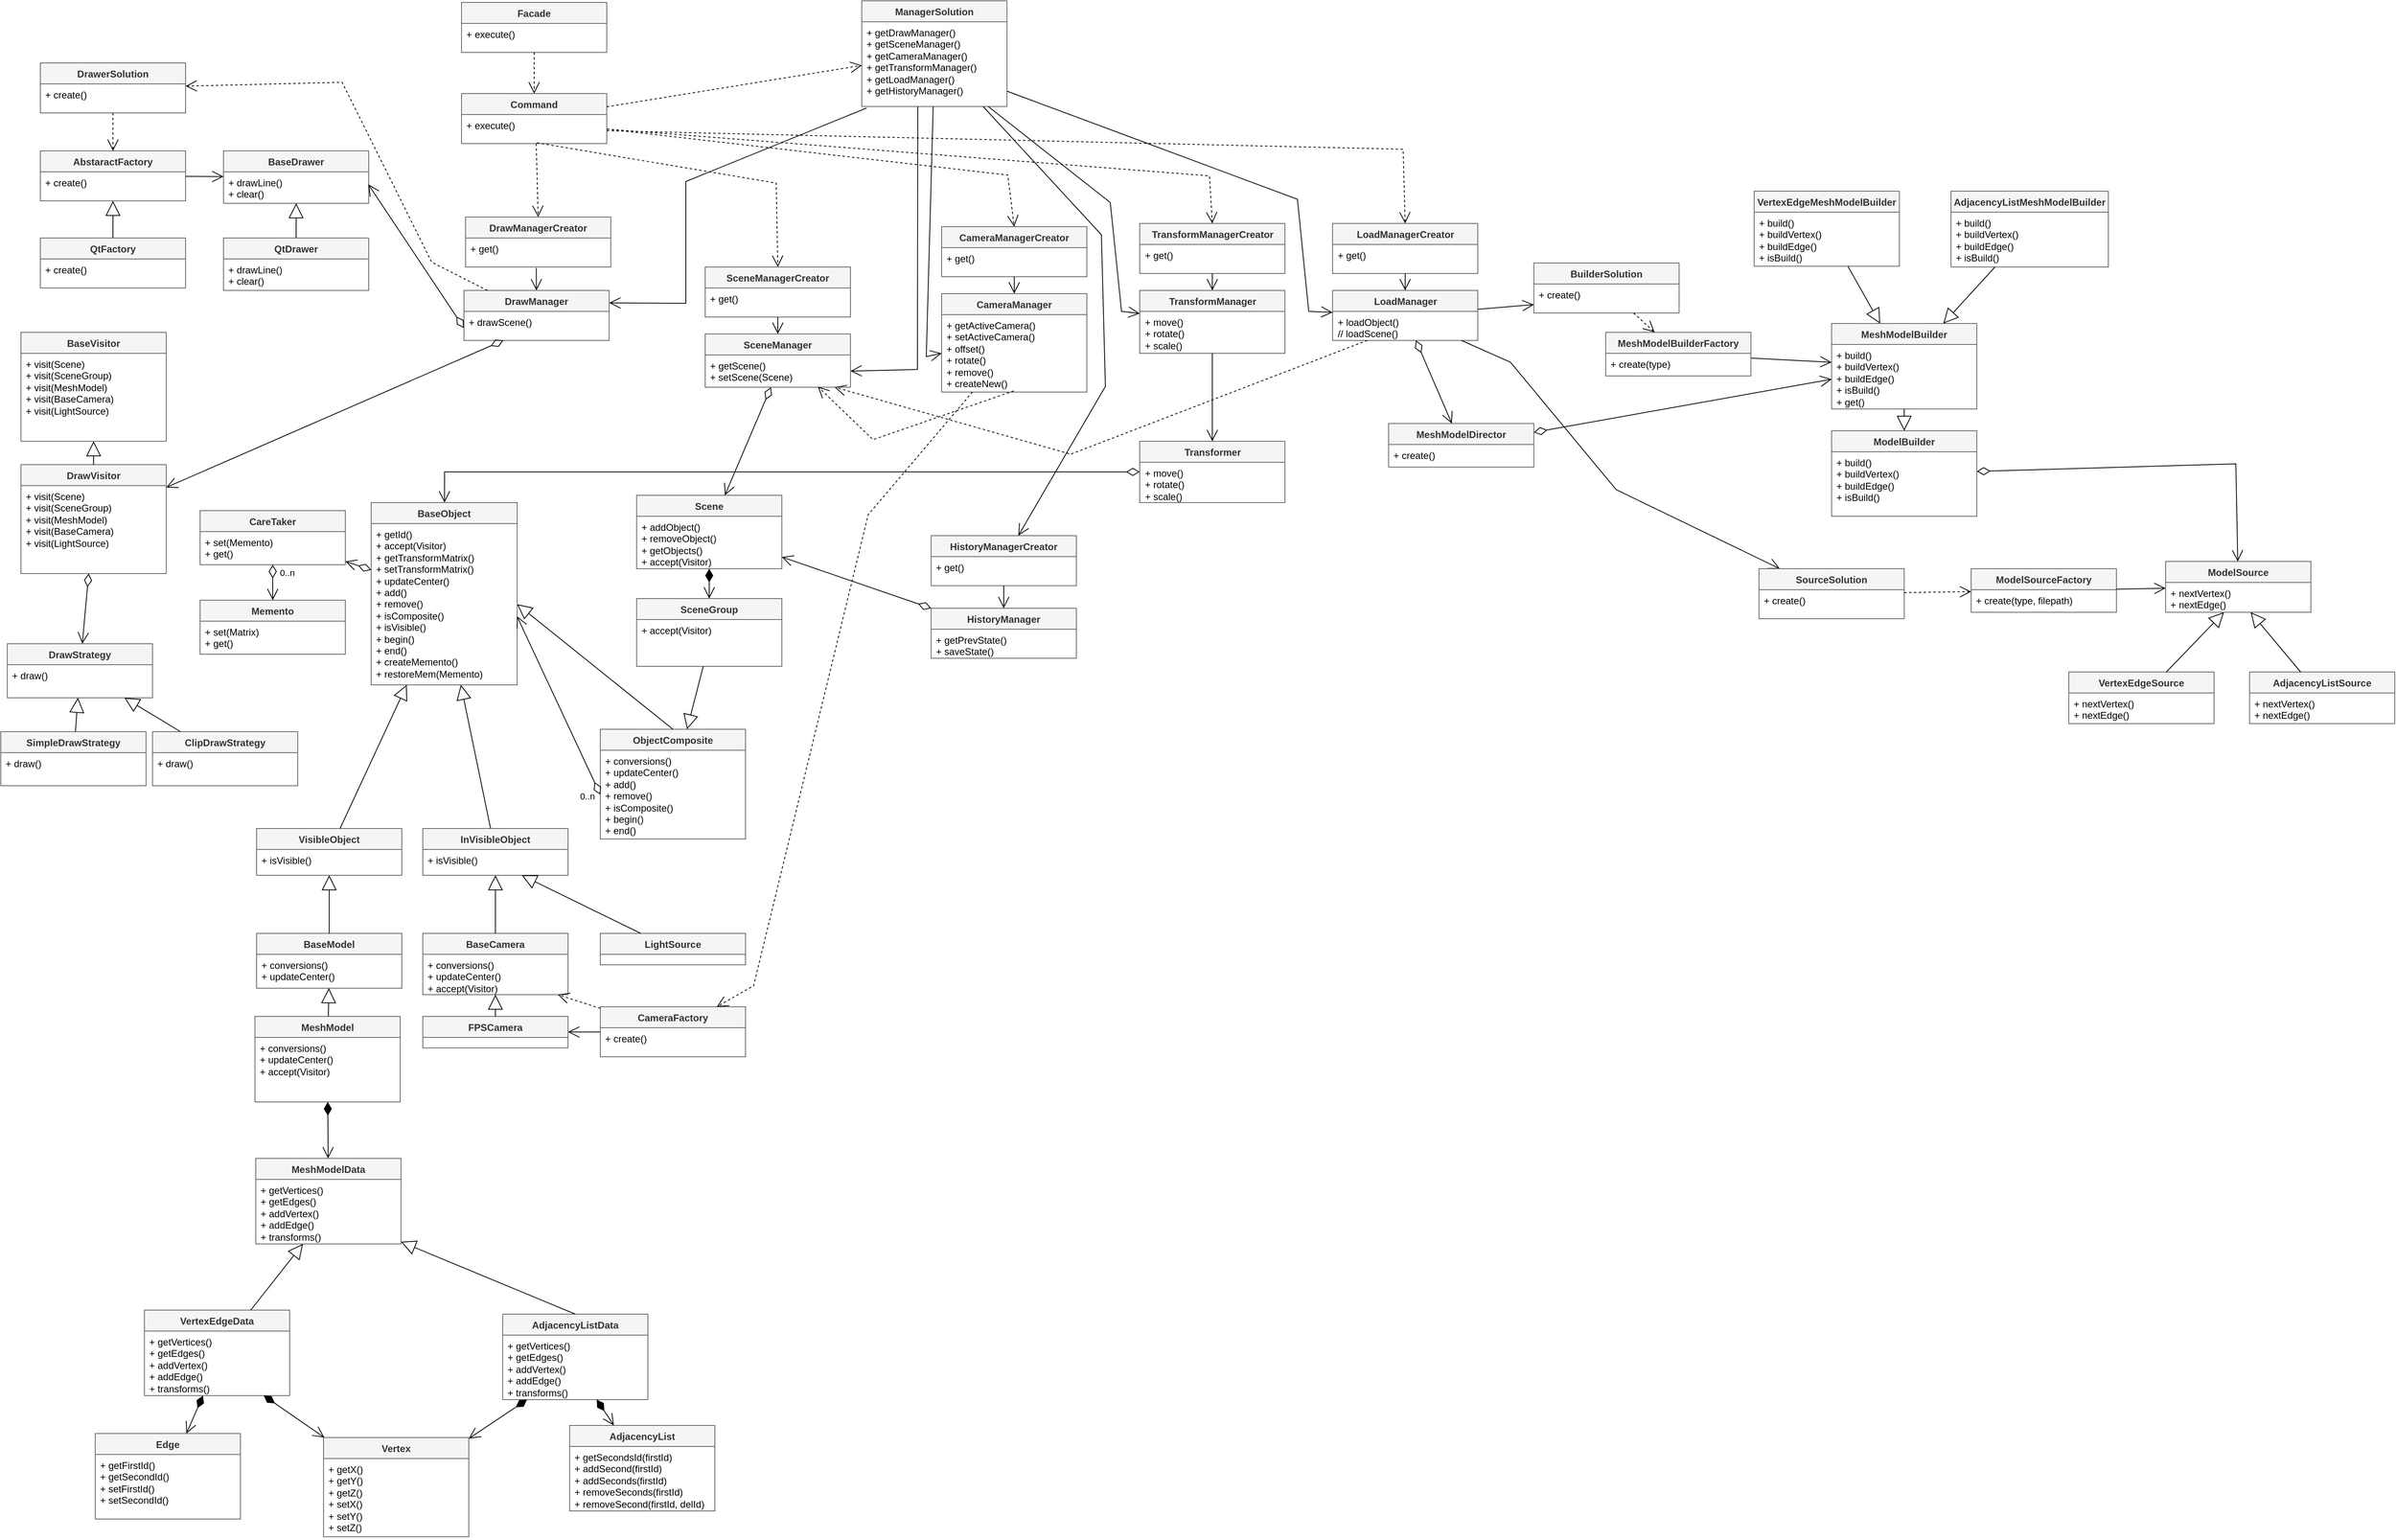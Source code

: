 <mxfile version="24.2.5" type="device">
  <diagram name="Страница — 1" id="cygSds8JNJoEIRUXPQ7s">
    <mxGraphModel dx="1349" dy="1039" grid="0" gridSize="10" guides="1" tooltips="1" connect="1" arrows="1" fold="1" page="1" pageScale="1" pageWidth="3000" pageHeight="2000" background="#ffffff" math="0" shadow="0">
      <root>
        <mxCell id="0" />
        <mxCell id="1" parent="0" />
        <mxCell id="K6JVQ4ukWJz7yhhoaXM_-44" value="Facade" style="swimlane;fontStyle=1;align=center;verticalAlign=top;childLayout=stackLayout;horizontal=1;startSize=26;horizontalStack=0;resizeParent=1;resizeParentMax=0;resizeLast=0;collapsible=1;marginBottom=0;whiteSpace=wrap;html=1;fillColor=#f5f5f5;strokeColor=#666666;fontColor=#333333;" parent="1" vertex="1">
          <mxGeometry x="580" y="20" width="180" height="62" as="geometry" />
        </mxCell>
        <mxCell id="K6JVQ4ukWJz7yhhoaXM_-45" value="+ execute&lt;span style=&quot;background-color: initial;&quot;&gt;()&lt;/span&gt;" style="text;align=left;verticalAlign=top;spacingLeft=4;spacingRight=4;overflow=hidden;rotatable=0;points=[[0,0.5],[1,0.5]];portConstraint=eastwest;whiteSpace=wrap;html=1;fillColor=none;fontColor=#000000;" parent="K6JVQ4ukWJz7yhhoaXM_-44" vertex="1">
          <mxGeometry y="26" width="180" height="36" as="geometry" />
        </mxCell>
        <mxCell id="K6JVQ4ukWJz7yhhoaXM_-49" value="Command" style="swimlane;fontStyle=1;align=center;verticalAlign=top;childLayout=stackLayout;horizontal=1;startSize=26;horizontalStack=0;resizeParent=1;resizeParentMax=0;resizeLast=0;collapsible=1;marginBottom=0;whiteSpace=wrap;html=1;fillColor=#f5f5f5;strokeColor=#666666;fontColor=#333333;" parent="1" vertex="1">
          <mxGeometry x="580" y="133" width="180" height="62" as="geometry" />
        </mxCell>
        <mxCell id="K6JVQ4ukWJz7yhhoaXM_-50" value="+ execute&lt;span style=&quot;background-color: initial;&quot;&gt;()&lt;/span&gt;" style="text;align=left;verticalAlign=top;spacingLeft=4;spacingRight=4;overflow=hidden;rotatable=0;points=[[0,0.5],[1,0.5]];portConstraint=eastwest;whiteSpace=wrap;html=1;fillColor=none;fontColor=#000000;" parent="K6JVQ4ukWJz7yhhoaXM_-49" vertex="1">
          <mxGeometry y="26" width="180" height="36" as="geometry" />
        </mxCell>
        <mxCell id="K6JVQ4ukWJz7yhhoaXM_-52" value="" style="endArrow=open;endSize=12;dashed=1;html=1;rounded=0;fontSize=12;curved=1;entryX=0.5;entryY=0;entryDx=0;entryDy=0;" parent="1" source="K6JVQ4ukWJz7yhhoaXM_-45" target="K6JVQ4ukWJz7yhhoaXM_-49" edge="1">
          <mxGeometry width="160" relative="1" as="geometry">
            <mxPoint x="770" y="160" as="sourcePoint" />
            <mxPoint x="930" y="160" as="targetPoint" />
          </mxGeometry>
        </mxCell>
        <mxCell id="K6JVQ4ukWJz7yhhoaXM_-53" value="ManagerSolution" style="swimlane;fontStyle=1;align=center;verticalAlign=top;childLayout=stackLayout;horizontal=1;startSize=26;horizontalStack=0;resizeParent=1;resizeParentMax=0;resizeLast=0;collapsible=1;marginBottom=0;whiteSpace=wrap;html=1;fillColor=#f5f5f5;strokeColor=#666666;fontColor=#333333;" parent="1" vertex="1">
          <mxGeometry x="1076" y="18" width="180" height="131" as="geometry" />
        </mxCell>
        <mxCell id="K6JVQ4ukWJz7yhhoaXM_-54" value="&lt;div&gt;+ getDrawManager()&lt;br&gt;&lt;/div&gt;+ getSceneManager()&lt;div&gt;+ getCameraManager()&lt;br&gt;&lt;/div&gt;&lt;div&gt;+ getTransformManager()&lt;br&gt;&lt;/div&gt;&lt;div&gt;+ getLoadManager()&lt;br&gt;&lt;/div&gt;&lt;div&gt;+ getHistoryManager()&lt;br&gt;&lt;/div&gt;" style="text;align=left;verticalAlign=top;spacingLeft=4;spacingRight=4;overflow=hidden;rotatable=0;points=[[0,0.5],[1,0.5]];portConstraint=eastwest;whiteSpace=wrap;html=1;fillColor=none;fontColor=#000000;" parent="K6JVQ4ukWJz7yhhoaXM_-53" vertex="1">
          <mxGeometry y="26" width="180" height="105" as="geometry" />
        </mxCell>
        <mxCell id="K6JVQ4ukWJz7yhhoaXM_-55" value="SceneManager" style="swimlane;fontStyle=1;align=center;verticalAlign=top;childLayout=stackLayout;horizontal=1;startSize=26;horizontalStack=0;resizeParent=1;resizeParentMax=0;resizeLast=0;collapsible=1;marginBottom=0;whiteSpace=wrap;html=1;fillColor=#f5f5f5;strokeColor=#666666;fontColor=#333333;" parent="1" vertex="1">
          <mxGeometry x="882" y="431" width="180" height="66" as="geometry" />
        </mxCell>
        <mxCell id="K6JVQ4ukWJz7yhhoaXM_-56" value="+ getScene()&lt;div&gt;+ setScene(Scene)&lt;/div&gt;&lt;div&gt;&lt;br&gt;&lt;/div&gt;" style="text;align=left;verticalAlign=top;spacingLeft=4;spacingRight=4;overflow=hidden;rotatable=0;points=[[0,0.5],[1,0.5]];portConstraint=eastwest;whiteSpace=wrap;html=1;fillColor=none;fontColor=#000000;" parent="K6JVQ4ukWJz7yhhoaXM_-55" vertex="1">
          <mxGeometry y="26" width="180" height="40" as="geometry" />
        </mxCell>
        <mxCell id="K6JVQ4ukWJz7yhhoaXM_-57" value="DrawManager" style="swimlane;fontStyle=1;align=center;verticalAlign=top;childLayout=stackLayout;horizontal=1;startSize=26;horizontalStack=0;resizeParent=1;resizeParentMax=0;resizeLast=0;collapsible=1;marginBottom=0;whiteSpace=wrap;html=1;fillColor=#f5f5f5;strokeColor=#666666;fontColor=#333333;" parent="1" vertex="1">
          <mxGeometry x="583" y="377" width="180" height="62" as="geometry" />
        </mxCell>
        <mxCell id="K6JVQ4ukWJz7yhhoaXM_-58" value="+ drawScene()" style="text;align=left;verticalAlign=top;spacingLeft=4;spacingRight=4;overflow=hidden;rotatable=0;points=[[0,0.5],[1,0.5]];portConstraint=eastwest;whiteSpace=wrap;html=1;fillColor=none;fontColor=#000000;" parent="K6JVQ4ukWJz7yhhoaXM_-57" vertex="1">
          <mxGeometry y="26" width="180" height="36" as="geometry" />
        </mxCell>
        <mxCell id="K6JVQ4ukWJz7yhhoaXM_-61" value="CameraManager" style="swimlane;fontStyle=1;align=center;verticalAlign=top;childLayout=stackLayout;horizontal=1;startSize=26;horizontalStack=0;resizeParent=1;resizeParentMax=0;resizeLast=0;collapsible=1;marginBottom=0;whiteSpace=wrap;html=1;fillColor=#f5f5f5;strokeColor=#666666;fontColor=#333333;" parent="1" vertex="1">
          <mxGeometry x="1175" y="381" width="180" height="122" as="geometry" />
        </mxCell>
        <mxCell id="K6JVQ4ukWJz7yhhoaXM_-62" value="&lt;div&gt;+ getActiveCamera()&lt;/div&gt;&lt;div&gt;+ setActiveCamera()&lt;/div&gt;&lt;div&gt;+ offset()&lt;/div&gt;&lt;div&gt;+ rotate()&lt;/div&gt;&lt;div&gt;+ remove()&lt;/div&gt;&lt;div&gt;+ createNew()&lt;/div&gt;" style="text;align=left;verticalAlign=top;spacingLeft=4;spacingRight=4;overflow=hidden;rotatable=0;points=[[0,0.5],[1,0.5]];portConstraint=eastwest;whiteSpace=wrap;html=1;fillColor=none;fontColor=#000000;" parent="K6JVQ4ukWJz7yhhoaXM_-61" vertex="1">
          <mxGeometry y="26" width="180" height="96" as="geometry" />
        </mxCell>
        <mxCell id="K6JVQ4ukWJz7yhhoaXM_-63" value="TransformManager" style="swimlane;fontStyle=1;align=center;verticalAlign=top;childLayout=stackLayout;horizontal=1;startSize=26;horizontalStack=0;resizeParent=1;resizeParentMax=0;resizeLast=0;collapsible=1;marginBottom=0;whiteSpace=wrap;html=1;fillColor=#f5f5f5;strokeColor=#666666;fontColor=#333333;" parent="1" vertex="1">
          <mxGeometry x="1420.5" y="377" width="180" height="78" as="geometry" />
        </mxCell>
        <mxCell id="K6JVQ4ukWJz7yhhoaXM_-64" value="+ move()&lt;div&gt;+ rotate()&lt;/div&gt;&lt;div&gt;+ scale()&lt;/div&gt;" style="text;align=left;verticalAlign=top;spacingLeft=4;spacingRight=4;overflow=hidden;rotatable=0;points=[[0,0.5],[1,0.5]];portConstraint=eastwest;whiteSpace=wrap;html=1;fillColor=none;fontColor=#000000;" parent="K6JVQ4ukWJz7yhhoaXM_-63" vertex="1">
          <mxGeometry y="26" width="180" height="52" as="geometry" />
        </mxCell>
        <mxCell id="K6JVQ4ukWJz7yhhoaXM_-65" value="LoadManager" style="swimlane;fontStyle=1;align=center;verticalAlign=top;childLayout=stackLayout;horizontal=1;startSize=26;horizontalStack=0;resizeParent=1;resizeParentMax=0;resizeLast=0;collapsible=1;marginBottom=0;whiteSpace=wrap;html=1;fillColor=#f5f5f5;strokeColor=#666666;fontColor=#333333;" parent="1" vertex="1">
          <mxGeometry x="1659.5" y="377" width="180" height="62" as="geometry" />
        </mxCell>
        <mxCell id="K6JVQ4ukWJz7yhhoaXM_-66" value="+ loadObject()&lt;div&gt;// loadScene()&lt;/div&gt;" style="text;align=left;verticalAlign=top;spacingLeft=4;spacingRight=4;overflow=hidden;rotatable=0;points=[[0,0.5],[1,0.5]];portConstraint=eastwest;whiteSpace=wrap;html=1;fillColor=none;fontColor=#000000;" parent="K6JVQ4ukWJz7yhhoaXM_-65" vertex="1">
          <mxGeometry y="26" width="180" height="36" as="geometry" />
        </mxCell>
        <mxCell id="K6JVQ4ukWJz7yhhoaXM_-73" value="DrawManagerCreator" style="swimlane;fontStyle=1;align=center;verticalAlign=top;childLayout=stackLayout;horizontal=1;startSize=26;horizontalStack=0;resizeParent=1;resizeParentMax=0;resizeLast=0;collapsible=1;marginBottom=0;whiteSpace=wrap;html=1;fillColor=#f5f5f5;strokeColor=#666666;fontColor=#333333;" parent="1" vertex="1">
          <mxGeometry x="585" y="286" width="180" height="62" as="geometry" />
        </mxCell>
        <mxCell id="K6JVQ4ukWJz7yhhoaXM_-74" value="+ get()" style="text;align=left;verticalAlign=top;spacingLeft=4;spacingRight=4;overflow=hidden;rotatable=0;points=[[0,0.5],[1,0.5]];portConstraint=eastwest;whiteSpace=wrap;html=1;fillColor=none;fontColor=#000000;" parent="K6JVQ4ukWJz7yhhoaXM_-73" vertex="1">
          <mxGeometry y="26" width="180" height="36" as="geometry" />
        </mxCell>
        <mxCell id="K6JVQ4ukWJz7yhhoaXM_-75" value="SceneManagerCreator" style="swimlane;fontStyle=1;align=center;verticalAlign=top;childLayout=stackLayout;horizontal=1;startSize=26;horizontalStack=0;resizeParent=1;resizeParentMax=0;resizeLast=0;collapsible=1;marginBottom=0;whiteSpace=wrap;html=1;fillColor=#f5f5f5;strokeColor=#666666;fontColor=#333333;" parent="1" vertex="1">
          <mxGeometry x="882" y="348" width="180" height="62" as="geometry" />
        </mxCell>
        <mxCell id="K6JVQ4ukWJz7yhhoaXM_-76" value="+ get()" style="text;align=left;verticalAlign=top;spacingLeft=4;spacingRight=4;overflow=hidden;rotatable=0;points=[[0,0.5],[1,0.5]];portConstraint=eastwest;whiteSpace=wrap;html=1;fillColor=none;fontColor=#000000;" parent="K6JVQ4ukWJz7yhhoaXM_-75" vertex="1">
          <mxGeometry y="26" width="180" height="36" as="geometry" />
        </mxCell>
        <mxCell id="K6JVQ4ukWJz7yhhoaXM_-77" value="CameraManagerCreator" style="swimlane;fontStyle=1;align=center;verticalAlign=top;childLayout=stackLayout;horizontal=1;startSize=26;horizontalStack=0;resizeParent=1;resizeParentMax=0;resizeLast=0;collapsible=1;marginBottom=0;whiteSpace=wrap;html=1;fillColor=#f5f5f5;strokeColor=#666666;fontColor=#333333;" parent="1" vertex="1">
          <mxGeometry x="1175" y="298" width="180" height="62" as="geometry" />
        </mxCell>
        <mxCell id="K6JVQ4ukWJz7yhhoaXM_-78" value="+ get()" style="text;align=left;verticalAlign=top;spacingLeft=4;spacingRight=4;overflow=hidden;rotatable=0;points=[[0,0.5],[1,0.5]];portConstraint=eastwest;whiteSpace=wrap;html=1;fillColor=none;fontColor=#000000;" parent="K6JVQ4ukWJz7yhhoaXM_-77" vertex="1">
          <mxGeometry y="26" width="180" height="36" as="geometry" />
        </mxCell>
        <mxCell id="K6JVQ4ukWJz7yhhoaXM_-79" value="TransformManagerCreator" style="swimlane;fontStyle=1;align=center;verticalAlign=top;childLayout=stackLayout;horizontal=1;startSize=26;horizontalStack=0;resizeParent=1;resizeParentMax=0;resizeLast=0;collapsible=1;marginBottom=0;whiteSpace=wrap;html=1;fillColor=#f5f5f5;strokeColor=#666666;fontColor=#333333;" parent="1" vertex="1">
          <mxGeometry x="1420.5" y="294" width="180" height="62" as="geometry" />
        </mxCell>
        <mxCell id="K6JVQ4ukWJz7yhhoaXM_-80" value="+ get()" style="text;align=left;verticalAlign=top;spacingLeft=4;spacingRight=4;overflow=hidden;rotatable=0;points=[[0,0.5],[1,0.5]];portConstraint=eastwest;whiteSpace=wrap;html=1;fillColor=none;fontColor=#000000;" parent="K6JVQ4ukWJz7yhhoaXM_-79" vertex="1">
          <mxGeometry y="26" width="180" height="36" as="geometry" />
        </mxCell>
        <mxCell id="K6JVQ4ukWJz7yhhoaXM_-81" value="LoadManagerCreator" style="swimlane;fontStyle=1;align=center;verticalAlign=top;childLayout=stackLayout;horizontal=1;startSize=26;horizontalStack=0;resizeParent=1;resizeParentMax=0;resizeLast=0;collapsible=1;marginBottom=0;whiteSpace=wrap;html=1;fillColor=#f5f5f5;strokeColor=#666666;fontColor=#333333;" parent="1" vertex="1">
          <mxGeometry x="1659.5" y="294" width="180" height="62" as="geometry" />
        </mxCell>
        <mxCell id="K6JVQ4ukWJz7yhhoaXM_-82" value="+ get()" style="text;align=left;verticalAlign=top;spacingLeft=4;spacingRight=4;overflow=hidden;rotatable=0;points=[[0,0.5],[1,0.5]];portConstraint=eastwest;whiteSpace=wrap;html=1;fillColor=none;fontColor=#000000;" parent="K6JVQ4ukWJz7yhhoaXM_-81" vertex="1">
          <mxGeometry y="26" width="180" height="36" as="geometry" />
        </mxCell>
        <mxCell id="K6JVQ4ukWJz7yhhoaXM_-85" value="" style="endArrow=open;endFill=1;endSize=12;html=1;rounded=0;fontSize=12;curved=1;exitX=0.487;exitY=1.03;exitDx=0;exitDy=0;exitPerimeter=0;" parent="1" source="K6JVQ4ukWJz7yhhoaXM_-74" target="K6JVQ4ukWJz7yhhoaXM_-57" edge="1">
          <mxGeometry width="160" relative="1" as="geometry">
            <mxPoint x="849" y="388" as="sourcePoint" />
            <mxPoint x="1009" y="388" as="targetPoint" />
          </mxGeometry>
        </mxCell>
        <mxCell id="K6JVQ4ukWJz7yhhoaXM_-86" value="" style="endArrow=open;endFill=1;endSize=12;html=1;rounded=0;fontSize=12;curved=1;entryX=0.5;entryY=0;entryDx=0;entryDy=0;" parent="1" source="K6JVQ4ukWJz7yhhoaXM_-76" target="K6JVQ4ukWJz7yhhoaXM_-55" edge="1">
          <mxGeometry width="160" relative="1" as="geometry">
            <mxPoint x="1030" y="292" as="sourcePoint" />
            <mxPoint x="1190" y="292" as="targetPoint" />
          </mxGeometry>
        </mxCell>
        <mxCell id="K6JVQ4ukWJz7yhhoaXM_-88" value="" style="endArrow=open;endFill=1;endSize=12;html=1;rounded=0;fontSize=12;curved=1;" parent="1" source="K6JVQ4ukWJz7yhhoaXM_-78" target="K6JVQ4ukWJz7yhhoaXM_-61" edge="1">
          <mxGeometry width="160" relative="1" as="geometry">
            <mxPoint x="1230" y="352" as="sourcePoint" />
            <mxPoint x="1390" y="352" as="targetPoint" />
          </mxGeometry>
        </mxCell>
        <mxCell id="K6JVQ4ukWJz7yhhoaXM_-89" value="" style="endArrow=open;endFill=1;endSize=12;html=1;rounded=0;fontSize=12;curved=1;" parent="1" source="K6JVQ4ukWJz7yhhoaXM_-80" target="K6JVQ4ukWJz7yhhoaXM_-63" edge="1">
          <mxGeometry width="160" relative="1" as="geometry">
            <mxPoint x="1317" y="452" as="sourcePoint" />
            <mxPoint x="1477" y="452" as="targetPoint" />
          </mxGeometry>
        </mxCell>
        <mxCell id="K6JVQ4ukWJz7yhhoaXM_-90" value="" style="endArrow=open;endFill=1;endSize=12;html=1;rounded=0;fontSize=12;curved=1;" parent="1" source="K6JVQ4ukWJz7yhhoaXM_-82" target="K6JVQ4ukWJz7yhhoaXM_-65" edge="1">
          <mxGeometry width="160" relative="1" as="geometry">
            <mxPoint x="1486" y="452" as="sourcePoint" />
            <mxPoint x="1646" y="452" as="targetPoint" />
          </mxGeometry>
        </mxCell>
        <mxCell id="K6JVQ4ukWJz7yhhoaXM_-91" value="" style="endArrow=open;endFill=1;endSize=12;html=1;rounded=0;fontSize=12;curved=0;exitX=0.034;exitY=1.018;exitDx=0;exitDy=0;exitPerimeter=0;entryX=1;entryY=0.25;entryDx=0;entryDy=0;" parent="1" source="K6JVQ4ukWJz7yhhoaXM_-54" target="K6JVQ4ukWJz7yhhoaXM_-57" edge="1">
          <mxGeometry width="160" relative="1" as="geometry">
            <mxPoint x="1037" y="374" as="sourcePoint" />
            <mxPoint x="1197" y="374" as="targetPoint" />
            <Array as="points">
              <mxPoint x="858" y="242" />
              <mxPoint x="858" y="393" />
            </Array>
          </mxGeometry>
        </mxCell>
        <mxCell id="K6JVQ4ukWJz7yhhoaXM_-92" value="" style="endArrow=open;endFill=1;endSize=12;html=1;rounded=0;fontSize=12;entryX=0;entryY=0.5;entryDx=0;entryDy=0;" parent="1" source="K6JVQ4ukWJz7yhhoaXM_-54" target="K6JVQ4ukWJz7yhhoaXM_-62" edge="1">
          <mxGeometry width="160" relative="1" as="geometry">
            <mxPoint x="1156" y="173" as="sourcePoint" />
            <mxPoint x="1145" y="426" as="targetPoint" />
            <Array as="points">
              <mxPoint x="1156" y="459" />
            </Array>
          </mxGeometry>
        </mxCell>
        <mxCell id="K6JVQ4ukWJz7yhhoaXM_-94" value="" style="endArrow=open;endFill=1;endSize=12;html=1;rounded=0;fontSize=12;curved=0;" parent="1" source="K6JVQ4ukWJz7yhhoaXM_-54" target="K6JVQ4ukWJz7yhhoaXM_-63" edge="1">
          <mxGeometry width="160" relative="1" as="geometry">
            <mxPoint x="1304" y="339" as="sourcePoint" />
            <mxPoint x="1464" y="339" as="targetPoint" />
            <Array as="points">
              <mxPoint x="1384" y="268" />
              <mxPoint x="1398" y="403" />
            </Array>
          </mxGeometry>
        </mxCell>
        <mxCell id="K6JVQ4ukWJz7yhhoaXM_-95" value="" style="endArrow=open;endFill=1;endSize=12;html=1;rounded=0;fontSize=12;curved=0;" parent="1" source="K6JVQ4ukWJz7yhhoaXM_-54" target="K6JVQ4ukWJz7yhhoaXM_-65" edge="1">
          <mxGeometry width="160" relative="1" as="geometry">
            <mxPoint x="1335" y="339" as="sourcePoint" />
            <mxPoint x="1495" y="339" as="targetPoint" />
            <Array as="points">
              <mxPoint x="1616" y="264" />
              <mxPoint x="1630" y="403" />
            </Array>
          </mxGeometry>
        </mxCell>
        <mxCell id="K6JVQ4ukWJz7yhhoaXM_-96" value="" style="endArrow=open;endSize=12;dashed=1;html=1;rounded=0;fontSize=12;curved=1;exitX=0.514;exitY=1;exitDx=0;exitDy=0;exitPerimeter=0;entryX=0.5;entryY=0;entryDx=0;entryDy=0;" parent="1" source="K6JVQ4ukWJz7yhhoaXM_-50" target="K6JVQ4ukWJz7yhhoaXM_-73" edge="1">
          <mxGeometry width="160" relative="1" as="geometry">
            <mxPoint x="860" y="339" as="sourcePoint" />
            <mxPoint x="1020" y="339" as="targetPoint" />
          </mxGeometry>
        </mxCell>
        <mxCell id="K6JVQ4ukWJz7yhhoaXM_-97" value="" style="endArrow=open;endSize=12;dashed=1;html=1;rounded=0;fontSize=12;curved=0;exitX=0.519;exitY=0.972;exitDx=0;exitDy=0;exitPerimeter=0;entryX=0.5;entryY=0;entryDx=0;entryDy=0;" parent="1" source="K6JVQ4ukWJz7yhhoaXM_-50" target="K6JVQ4ukWJz7yhhoaXM_-75" edge="1">
          <mxGeometry width="160" relative="1" as="geometry">
            <mxPoint x="908" y="339" as="sourcePoint" />
            <mxPoint x="1068" y="339" as="targetPoint" />
            <Array as="points">
              <mxPoint x="970" y="244" />
            </Array>
          </mxGeometry>
        </mxCell>
        <mxCell id="K6JVQ4ukWJz7yhhoaXM_-98" value="" style="endArrow=open;endSize=12;dashed=1;html=1;rounded=0;fontSize=12;curved=0;exitX=1;exitY=0.5;exitDx=0;exitDy=0;entryX=0.5;entryY=0;entryDx=0;entryDy=0;" parent="1" source="K6JVQ4ukWJz7yhhoaXM_-50" target="K6JVQ4ukWJz7yhhoaXM_-77" edge="1">
          <mxGeometry width="160" relative="1" as="geometry">
            <mxPoint x="1062" y="339" as="sourcePoint" />
            <mxPoint x="1222" y="339" as="targetPoint" />
            <Array as="points">
              <mxPoint x="1257" y="234" />
            </Array>
          </mxGeometry>
        </mxCell>
        <mxCell id="K6JVQ4ukWJz7yhhoaXM_-99" value="" style="endArrow=open;endSize=12;dashed=1;html=1;rounded=0;fontSize=12;curved=0;exitX=1;exitY=0.5;exitDx=0;exitDy=0;entryX=0.5;entryY=0;entryDx=0;entryDy=0;" parent="1" source="K6JVQ4ukWJz7yhhoaXM_-50" target="K6JVQ4ukWJz7yhhoaXM_-79" edge="1">
          <mxGeometry width="160" relative="1" as="geometry">
            <mxPoint x="1062" y="339" as="sourcePoint" />
            <mxPoint x="1222" y="339" as="targetPoint" />
            <Array as="points">
              <mxPoint x="1507" y="235" />
            </Array>
          </mxGeometry>
        </mxCell>
        <mxCell id="K6JVQ4ukWJz7yhhoaXM_-100" value="" style="endArrow=open;endSize=12;dashed=1;html=1;rounded=0;fontSize=12;curved=0;entryX=0.5;entryY=0;entryDx=0;entryDy=0;" parent="1" source="K6JVQ4ukWJz7yhhoaXM_-50" target="K6JVQ4ukWJz7yhhoaXM_-81" edge="1">
          <mxGeometry width="160" relative="1" as="geometry">
            <mxPoint x="998" y="339" as="sourcePoint" />
            <mxPoint x="1158" y="339" as="targetPoint" />
            <Array as="points">
              <mxPoint x="1747" y="202" />
            </Array>
          </mxGeometry>
        </mxCell>
        <mxCell id="K6JVQ4ukWJz7yhhoaXM_-101" value="" style="endArrow=open;endFill=1;endSize=12;html=1;rounded=0;fontSize=12;curved=0;exitX=0.386;exitY=1;exitDx=0;exitDy=0;exitPerimeter=0;entryX=1;entryY=0.5;entryDx=0;entryDy=0;" parent="1" source="K6JVQ4ukWJz7yhhoaXM_-54" target="K6JVQ4ukWJz7yhhoaXM_-56" edge="1">
          <mxGeometry width="160" relative="1" as="geometry">
            <mxPoint x="1178" y="178" as="sourcePoint" />
            <mxPoint x="1372" y="340" as="targetPoint" />
            <Array as="points">
              <mxPoint x="1145" y="475" />
            </Array>
          </mxGeometry>
        </mxCell>
        <mxCell id="K6JVQ4ukWJz7yhhoaXM_-102" value="DrawerSolution" style="swimlane;fontStyle=1;align=center;verticalAlign=top;childLayout=stackLayout;horizontal=1;startSize=26;horizontalStack=0;resizeParent=1;resizeParentMax=0;resizeLast=0;collapsible=1;marginBottom=0;whiteSpace=wrap;html=1;fillColor=#f5f5f5;strokeColor=#666666;fontColor=#333333;" parent="1" vertex="1">
          <mxGeometry x="58" y="95" width="180" height="62" as="geometry" />
        </mxCell>
        <mxCell id="K6JVQ4ukWJz7yhhoaXM_-103" value="+ create()" style="text;align=left;verticalAlign=top;spacingLeft=4;spacingRight=4;overflow=hidden;rotatable=0;points=[[0,0.5],[1,0.5]];portConstraint=eastwest;whiteSpace=wrap;html=1;fillColor=none;fontColor=#000000;" parent="K6JVQ4ukWJz7yhhoaXM_-102" vertex="1">
          <mxGeometry y="26" width="180" height="36" as="geometry" />
        </mxCell>
        <mxCell id="K6JVQ4ukWJz7yhhoaXM_-107" value="QtFactory" style="swimlane;fontStyle=1;align=center;verticalAlign=top;childLayout=stackLayout;horizontal=1;startSize=26;horizontalStack=0;resizeParent=1;resizeParentMax=0;resizeLast=0;collapsible=1;marginBottom=0;whiteSpace=wrap;html=1;fillColor=#f5f5f5;strokeColor=#666666;fontColor=#333333;" parent="1" vertex="1">
          <mxGeometry x="58" y="312" width="180" height="62" as="geometry" />
        </mxCell>
        <mxCell id="K6JVQ4ukWJz7yhhoaXM_-108" value="+ create()" style="text;align=left;verticalAlign=top;spacingLeft=4;spacingRight=4;overflow=hidden;rotatable=0;points=[[0,0.5],[1,0.5]];portConstraint=eastwest;whiteSpace=wrap;html=1;fillColor=none;fontColor=#000000;" parent="K6JVQ4ukWJz7yhhoaXM_-107" vertex="1">
          <mxGeometry y="26" width="180" height="36" as="geometry" />
        </mxCell>
        <mxCell id="K6JVQ4ukWJz7yhhoaXM_-109" value="QtDrawer" style="swimlane;fontStyle=1;align=center;verticalAlign=top;childLayout=stackLayout;horizontal=1;startSize=26;horizontalStack=0;resizeParent=1;resizeParentMax=0;resizeLast=0;collapsible=1;marginBottom=0;whiteSpace=wrap;html=1;fillColor=#f5f5f5;strokeColor=#666666;fontColor=#333333;" parent="1" vertex="1">
          <mxGeometry x="285" y="312" width="180" height="65" as="geometry" />
        </mxCell>
        <mxCell id="K6JVQ4ukWJz7yhhoaXM_-110" value="+ drawLine()&lt;div&gt;+ clear()&lt;/div&gt;" style="text;align=left;verticalAlign=top;spacingLeft=4;spacingRight=4;overflow=hidden;rotatable=0;points=[[0,0.5],[1,0.5]];portConstraint=eastwest;whiteSpace=wrap;html=1;fillColor=none;fontColor=#000000;" parent="K6JVQ4ukWJz7yhhoaXM_-109" vertex="1">
          <mxGeometry y="26" width="180" height="39" as="geometry" />
        </mxCell>
        <mxCell id="K6JVQ4ukWJz7yhhoaXM_-114" value="AbstaractFactory" style="swimlane;fontStyle=1;align=center;verticalAlign=top;childLayout=stackLayout;horizontal=1;startSize=26;horizontalStack=0;resizeParent=1;resizeParentMax=0;resizeLast=0;collapsible=1;marginBottom=0;whiteSpace=wrap;html=1;fillColor=#f5f5f5;strokeColor=#666666;fontColor=#333333;" parent="1" vertex="1">
          <mxGeometry x="58" y="204" width="180" height="62" as="geometry" />
        </mxCell>
        <mxCell id="K6JVQ4ukWJz7yhhoaXM_-115" value="+ create()" style="text;align=left;verticalAlign=top;spacingLeft=4;spacingRight=4;overflow=hidden;rotatable=0;points=[[0,0.5],[1,0.5]];portConstraint=eastwest;whiteSpace=wrap;html=1;fillColor=none;fontColor=#000000;" parent="K6JVQ4ukWJz7yhhoaXM_-114" vertex="1">
          <mxGeometry y="26" width="180" height="36" as="geometry" />
        </mxCell>
        <mxCell id="K6JVQ4ukWJz7yhhoaXM_-116" value="BaseDrawer" style="swimlane;fontStyle=1;align=center;verticalAlign=top;childLayout=stackLayout;horizontal=1;startSize=26;horizontalStack=0;resizeParent=1;resizeParentMax=0;resizeLast=0;collapsible=1;marginBottom=0;whiteSpace=wrap;html=1;fillColor=#f5f5f5;strokeColor=#666666;fontColor=#333333;" parent="1" vertex="1">
          <mxGeometry x="285" y="204" width="180" height="65" as="geometry" />
        </mxCell>
        <mxCell id="K6JVQ4ukWJz7yhhoaXM_-117" value="+ drawLine()&lt;div&gt;+ clear()&lt;/div&gt;" style="text;align=left;verticalAlign=top;spacingLeft=4;spacingRight=4;overflow=hidden;rotatable=0;points=[[0,0.5],[1,0.5]];portConstraint=eastwest;whiteSpace=wrap;html=1;fillColor=none;fontColor=#000000;" parent="K6JVQ4ukWJz7yhhoaXM_-116" vertex="1">
          <mxGeometry y="26" width="180" height="39" as="geometry" />
        </mxCell>
        <mxCell id="K6JVQ4ukWJz7yhhoaXM_-118" value="" style="endArrow=open;endFill=1;endSize=12;html=1;rounded=0;fontSize=12;curved=1;" parent="1" source="K6JVQ4ukWJz7yhhoaXM_-114" target="K6JVQ4ukWJz7yhhoaXM_-116" edge="1">
          <mxGeometry width="160" relative="1" as="geometry">
            <mxPoint x="267" y="245" as="sourcePoint" />
            <mxPoint x="427" y="245" as="targetPoint" />
          </mxGeometry>
        </mxCell>
        <mxCell id="K6JVQ4ukWJz7yhhoaXM_-119" value="" style="endArrow=open;endSize=12;dashed=1;html=1;rounded=0;fontSize=12;curved=1;" parent="1" source="K6JVQ4ukWJz7yhhoaXM_-103" target="K6JVQ4ukWJz7yhhoaXM_-114" edge="1">
          <mxGeometry width="160" relative="1" as="geometry">
            <mxPoint x="153" y="257" as="sourcePoint" />
            <mxPoint x="313" y="257" as="targetPoint" />
          </mxGeometry>
        </mxCell>
        <mxCell id="K6JVQ4ukWJz7yhhoaXM_-122" value="" style="endArrow=block;endSize=16;endFill=0;html=1;rounded=0;fontSize=12;curved=1;exitX=0.5;exitY=0;exitDx=0;exitDy=0;" parent="1" source="K6JVQ4ukWJz7yhhoaXM_-107" target="K6JVQ4ukWJz7yhhoaXM_-115" edge="1">
          <mxGeometry width="160" relative="1" as="geometry">
            <mxPoint x="268" y="330" as="sourcePoint" />
            <mxPoint x="156" y="240" as="targetPoint" />
          </mxGeometry>
        </mxCell>
        <mxCell id="K6JVQ4ukWJz7yhhoaXM_-123" value="" style="endArrow=block;endSize=16;endFill=0;html=1;rounded=0;fontSize=12;curved=1;exitX=0.5;exitY=0;exitDx=0;exitDy=0;" parent="1" source="K6JVQ4ukWJz7yhhoaXM_-109" target="K6JVQ4ukWJz7yhhoaXM_-117" edge="1">
          <mxGeometry width="160" relative="1" as="geometry">
            <mxPoint x="393" y="319" as="sourcePoint" />
            <mxPoint x="393" y="273" as="targetPoint" />
          </mxGeometry>
        </mxCell>
        <mxCell id="K6JVQ4ukWJz7yhhoaXM_-124" value="" style="endArrow=open;html=1;endSize=12;startArrow=diamondThin;startSize=14;startFill=0;align=left;verticalAlign=bottom;rounded=0;fontSize=12;exitX=0;exitY=0.75;exitDx=0;exitDy=0;entryX=0.997;entryY=0.398;entryDx=0;entryDy=0;entryPerimeter=0;endFill=0;" parent="1" source="K6JVQ4ukWJz7yhhoaXM_-57" target="K6JVQ4ukWJz7yhhoaXM_-117" edge="1">
          <mxGeometry x="-1" y="3" relative="1" as="geometry">
            <mxPoint x="553" y="432" as="sourcePoint" />
            <mxPoint x="627" y="531" as="targetPoint" />
          </mxGeometry>
        </mxCell>
        <mxCell id="K6JVQ4ukWJz7yhhoaXM_-126" value="Scene" style="swimlane;fontStyle=1;align=center;verticalAlign=top;childLayout=stackLayout;horizontal=1;startSize=26;horizontalStack=0;resizeParent=1;resizeParentMax=0;resizeLast=0;collapsible=1;marginBottom=0;whiteSpace=wrap;html=1;fillColor=#f5f5f5;strokeColor=#666666;fontColor=#333333;" parent="1" vertex="1">
          <mxGeometry x="797" y="631" width="180" height="91" as="geometry" />
        </mxCell>
        <mxCell id="K6JVQ4ukWJz7yhhoaXM_-127" value="+ addObject()&lt;div&gt;&lt;div&gt;+ removeObject()&lt;/div&gt;&lt;div&gt;+ getObjects()&lt;/div&gt;&lt;div&gt;+ accept(Visitor)&lt;/div&gt;&lt;/div&gt;" style="text;align=left;verticalAlign=top;spacingLeft=4;spacingRight=4;overflow=hidden;rotatable=0;points=[[0,0.5],[1,0.5]];portConstraint=eastwest;whiteSpace=wrap;html=1;fillColor=none;fontColor=#000000;" parent="K6JVQ4ukWJz7yhhoaXM_-126" vertex="1">
          <mxGeometry y="26" width="180" height="65" as="geometry" />
        </mxCell>
        <mxCell id="K6JVQ4ukWJz7yhhoaXM_-128" value="" style="endArrow=open;html=1;endSize=12;startArrow=diamondThin;startSize=14;startFill=0;align=left;verticalAlign=bottom;rounded=0;fontSize=12;" parent="1" source="K6JVQ4ukWJz7yhhoaXM_-56" target="K6JVQ4ukWJz7yhhoaXM_-126" edge="1">
          <mxGeometry x="-1" y="3" relative="1" as="geometry">
            <mxPoint x="968.16" y="496" as="sourcePoint" />
            <mxPoint x="969.834" y="534" as="targetPoint" />
          </mxGeometry>
        </mxCell>
        <mxCell id="K6JVQ4ukWJz7yhhoaXM_-129" value="BaseObject" style="swimlane;fontStyle=1;align=center;verticalAlign=top;childLayout=stackLayout;horizontal=1;startSize=26;horizontalStack=0;resizeParent=1;resizeParentMax=0;resizeLast=0;collapsible=1;marginBottom=0;whiteSpace=wrap;html=1;fillColor=#f5f5f5;strokeColor=#666666;fontColor=#333333;" parent="1" vertex="1">
          <mxGeometry x="468" y="640" width="181" height="226" as="geometry" />
        </mxCell>
        <mxCell id="K6JVQ4ukWJz7yhhoaXM_-130" value="&lt;div&gt;+ getId()&lt;/div&gt;&lt;div&gt;+ accept(Visitor)&lt;br&gt;&lt;/div&gt;+ getTransformMatrix()&lt;div&gt;+ setTransformMatrix()&lt;/div&gt;&lt;div&gt;&lt;div&gt;&lt;div&gt;+ updateCenter()&lt;br&gt;&lt;div&gt;+ add()&lt;/div&gt;&lt;div&gt;+ remove()&lt;/div&gt;&lt;div&gt;+ isComposite()&lt;/div&gt;&lt;div&gt;+ isVisible()&lt;/div&gt;&lt;/div&gt;&lt;div&gt;+ begin()&lt;/div&gt;&lt;div&gt;+ end()&lt;/div&gt;&lt;/div&gt;&lt;div&gt;&lt;div&gt;+ createMemento()&lt;/div&gt;&lt;div&gt;+ restoreMem(Memento)&lt;/div&gt;&lt;/div&gt;&lt;/div&gt;" style="text;align=left;verticalAlign=top;spacingLeft=4;spacingRight=4;overflow=hidden;rotatable=0;points=[[0,0.5],[1,0.5]];portConstraint=eastwest;whiteSpace=wrap;html=1;fillColor=none;fontColor=#000000;" parent="K6JVQ4ukWJz7yhhoaXM_-129" vertex="1">
          <mxGeometry y="26" width="181" height="200" as="geometry" />
        </mxCell>
        <mxCell id="K6JVQ4ukWJz7yhhoaXM_-131" value="ObjectComposite" style="swimlane;fontStyle=1;align=center;verticalAlign=top;childLayout=stackLayout;horizontal=1;startSize=26;horizontalStack=0;resizeParent=1;resizeParentMax=0;resizeLast=0;collapsible=1;marginBottom=0;whiteSpace=wrap;html=1;fillColor=#f5f5f5;strokeColor=#666666;fontColor=#333333;" parent="1" vertex="1">
          <mxGeometry x="752" y="921" width="180" height="136" as="geometry" />
        </mxCell>
        <mxCell id="K6JVQ4ukWJz7yhhoaXM_-132" value="&lt;div&gt;&lt;span style=&quot;background-color: initial;&quot;&gt;+ conversions()&lt;/span&gt;&lt;br&gt;&lt;/div&gt;&lt;div&gt;+ updateCenter()&lt;br&gt;&lt;div&gt;+ add()&lt;/div&gt;&lt;div&gt;+ remove()&lt;/div&gt;&lt;div&gt;+ isComposite()&lt;/div&gt;&lt;/div&gt;&lt;div&gt;+ begin()&lt;/div&gt;&lt;div&gt;+ end()&lt;/div&gt;" style="text;align=left;verticalAlign=top;spacingLeft=4;spacingRight=4;overflow=hidden;rotatable=0;points=[[0,0.5],[1,0.5]];portConstraint=eastwest;whiteSpace=wrap;html=1;fillColor=none;fontColor=#000000;" parent="K6JVQ4ukWJz7yhhoaXM_-131" vertex="1">
          <mxGeometry y="26" width="180" height="110" as="geometry" />
        </mxCell>
        <mxCell id="K6JVQ4ukWJz7yhhoaXM_-133" value="Visible&lt;span style=&quot;background-color: initial;&quot;&gt;Object&lt;/span&gt;" style="swimlane;fontStyle=1;align=center;verticalAlign=top;childLayout=stackLayout;horizontal=1;startSize=26;horizontalStack=0;resizeParent=1;resizeParentMax=0;resizeLast=0;collapsible=1;marginBottom=0;whiteSpace=wrap;html=1;fillColor=#f5f5f5;strokeColor=#666666;fontColor=#333333;" parent="1" vertex="1">
          <mxGeometry x="326" y="1044" width="180" height="58" as="geometry" />
        </mxCell>
        <mxCell id="K6JVQ4ukWJz7yhhoaXM_-134" value="&lt;div&gt;&lt;span style=&quot;background-color: initial;&quot;&gt;+ isVisible()&lt;/span&gt;&lt;br&gt;&lt;/div&gt;" style="text;align=left;verticalAlign=top;spacingLeft=4;spacingRight=4;overflow=hidden;rotatable=0;points=[[0,0.5],[1,0.5]];portConstraint=eastwest;whiteSpace=wrap;html=1;fillColor=none;fontColor=#000000;" parent="K6JVQ4ukWJz7yhhoaXM_-133" vertex="1">
          <mxGeometry y="26" width="180" height="32" as="geometry" />
        </mxCell>
        <mxCell id="K6JVQ4ukWJz7yhhoaXM_-135" value="InVisible&lt;span style=&quot;background-color: initial;&quot;&gt;Object&lt;/span&gt;" style="swimlane;fontStyle=1;align=center;verticalAlign=top;childLayout=stackLayout;horizontal=1;startSize=26;horizontalStack=0;resizeParent=1;resizeParentMax=0;resizeLast=0;collapsible=1;marginBottom=0;whiteSpace=wrap;html=1;fillColor=#f5f5f5;strokeColor=#666666;fontColor=#333333;" parent="1" vertex="1">
          <mxGeometry x="532" y="1044" width="180" height="58" as="geometry" />
        </mxCell>
        <mxCell id="K6JVQ4ukWJz7yhhoaXM_-136" value="&lt;div&gt;&lt;span style=&quot;background-color: initial;&quot;&gt;+ isVisible()&lt;/span&gt;&lt;br&gt;&lt;/div&gt;" style="text;align=left;verticalAlign=top;spacingLeft=4;spacingRight=4;overflow=hidden;rotatable=0;points=[[0,0.5],[1,0.5]];portConstraint=eastwest;whiteSpace=wrap;html=1;fillColor=none;fontColor=#000000;" parent="K6JVQ4ukWJz7yhhoaXM_-135" vertex="1">
          <mxGeometry y="26" width="180" height="32" as="geometry" />
        </mxCell>
        <mxCell id="K6JVQ4ukWJz7yhhoaXM_-139" value="BaseCamera" style="swimlane;fontStyle=1;align=center;verticalAlign=top;childLayout=stackLayout;horizontal=1;startSize=26;horizontalStack=0;resizeParent=1;resizeParentMax=0;resizeLast=0;collapsible=1;marginBottom=0;whiteSpace=wrap;html=1;fillColor=#f5f5f5;strokeColor=#666666;fontColor=#333333;" parent="1" vertex="1">
          <mxGeometry x="532" y="1174" width="180" height="76" as="geometry" />
        </mxCell>
        <mxCell id="K6JVQ4ukWJz7yhhoaXM_-140" value="&lt;div&gt;&lt;span style=&quot;background-color: initial;&quot;&gt;+ conversions()&lt;/span&gt;&lt;br&gt;&lt;/div&gt;&lt;div&gt;+ updateCenter()&lt;/div&gt;&lt;div&gt;+ accept(Visitor)&lt;br&gt;&lt;/div&gt;" style="text;align=left;verticalAlign=top;spacingLeft=4;spacingRight=4;overflow=hidden;rotatable=0;points=[[0,0.5],[1,0.5]];portConstraint=eastwest;whiteSpace=wrap;html=1;fillColor=none;fontColor=#000000;" parent="K6JVQ4ukWJz7yhhoaXM_-139" vertex="1">
          <mxGeometry y="26" width="180" height="50" as="geometry" />
        </mxCell>
        <mxCell id="K6JVQ4ukWJz7yhhoaXM_-141" value="BaseModel" style="swimlane;fontStyle=1;align=center;verticalAlign=top;childLayout=stackLayout;horizontal=1;startSize=26;horizontalStack=0;resizeParent=1;resizeParentMax=0;resizeLast=0;collapsible=1;marginBottom=0;whiteSpace=wrap;html=1;fillColor=#f5f5f5;strokeColor=#666666;fontColor=#333333;" parent="1" vertex="1">
          <mxGeometry x="326" y="1174" width="180" height="68" as="geometry" />
        </mxCell>
        <mxCell id="K6JVQ4ukWJz7yhhoaXM_-142" value="&lt;div&gt;&lt;span style=&quot;background-color: initial;&quot;&gt;+ conversions()&lt;/span&gt;&lt;br&gt;&lt;/div&gt;&lt;div&gt;+ updateCenter()&lt;/div&gt;" style="text;align=left;verticalAlign=top;spacingLeft=4;spacingRight=4;overflow=hidden;rotatable=0;points=[[0,0.5],[1,0.5]];portConstraint=eastwest;whiteSpace=wrap;html=1;fillColor=none;fontColor=#000000;" parent="K6JVQ4ukWJz7yhhoaXM_-141" vertex="1">
          <mxGeometry y="26" width="180" height="42" as="geometry" />
        </mxCell>
        <mxCell id="K6JVQ4ukWJz7yhhoaXM_-143" value="MeshModel" style="swimlane;fontStyle=1;align=center;verticalAlign=top;childLayout=stackLayout;horizontal=1;startSize=26;horizontalStack=0;resizeParent=1;resizeParentMax=0;resizeLast=0;collapsible=1;marginBottom=0;whiteSpace=wrap;html=1;fillColor=#f5f5f5;strokeColor=#666666;fontColor=#333333;" parent="1" vertex="1">
          <mxGeometry x="324" y="1277" width="180" height="106" as="geometry" />
        </mxCell>
        <mxCell id="K6JVQ4ukWJz7yhhoaXM_-144" value="&lt;div&gt;&lt;span style=&quot;background-color: initial;&quot;&gt;+ conversions()&lt;/span&gt;&lt;br&gt;&lt;/div&gt;&lt;div&gt;+ updateCenter()&lt;/div&gt;&lt;div&gt;+ accept(Visitor)&lt;/div&gt;" style="text;align=left;verticalAlign=top;spacingLeft=4;spacingRight=4;overflow=hidden;rotatable=0;points=[[0,0.5],[1,0.5]];portConstraint=eastwest;whiteSpace=wrap;html=1;fillColor=none;fontColor=#000000;" parent="K6JVQ4ukWJz7yhhoaXM_-143" vertex="1">
          <mxGeometry y="26" width="180" height="80" as="geometry" />
        </mxCell>
        <mxCell id="K6JVQ4ukWJz7yhhoaXM_-145" value="FPSCamera" style="swimlane;fontStyle=1;align=center;verticalAlign=top;childLayout=stackLayout;horizontal=1;startSize=26;horizontalStack=0;resizeParent=1;resizeParentMax=0;resizeLast=0;collapsible=1;marginBottom=0;whiteSpace=wrap;html=1;fillColor=#f5f5f5;strokeColor=#666666;fontColor=#333333;" parent="1" vertex="1">
          <mxGeometry x="532" y="1277" width="180" height="39" as="geometry" />
        </mxCell>
        <mxCell id="K6JVQ4ukWJz7yhhoaXM_-147" value="LightSource" style="swimlane;fontStyle=1;align=center;verticalAlign=top;childLayout=stackLayout;horizontal=1;startSize=26;horizontalStack=0;resizeParent=1;resizeParentMax=0;resizeLast=0;collapsible=1;marginBottom=0;whiteSpace=wrap;html=1;fillColor=#f5f5f5;strokeColor=#666666;fontColor=#333333;" parent="1" vertex="1">
          <mxGeometry x="752" y="1174" width="180" height="39" as="geometry" />
        </mxCell>
        <mxCell id="K6JVQ4ukWJz7yhhoaXM_-148" value="" style="endArrow=block;endSize=16;endFill=0;html=1;rounded=0;fontSize=12;curved=1;" parent="1" source="K6JVQ4ukWJz7yhhoaXM_-135" target="K6JVQ4ukWJz7yhhoaXM_-130" edge="1">
          <mxGeometry width="160" relative="1" as="geometry">
            <mxPoint x="542" y="1006" as="sourcePoint" />
            <mxPoint x="702" y="1006" as="targetPoint" />
          </mxGeometry>
        </mxCell>
        <mxCell id="K6JVQ4ukWJz7yhhoaXM_-149" value="" style="endArrow=block;endSize=16;endFill=0;html=1;rounded=0;fontSize=12;curved=1;" parent="1" source="K6JVQ4ukWJz7yhhoaXM_-133" target="K6JVQ4ukWJz7yhhoaXM_-130" edge="1">
          <mxGeometry width="160" relative="1" as="geometry">
            <mxPoint x="411" y="940" as="sourcePoint" />
            <mxPoint x="398" y="882" as="targetPoint" />
          </mxGeometry>
        </mxCell>
        <mxCell id="K6JVQ4ukWJz7yhhoaXM_-150" value="" style="endArrow=block;endSize=16;endFill=0;html=1;rounded=0;fontSize=12;curved=1;" parent="1" source="K6JVQ4ukWJz7yhhoaXM_-141" target="K6JVQ4ukWJz7yhhoaXM_-134" edge="1">
          <mxGeometry width="160" relative="1" as="geometry">
            <mxPoint x="460" y="1054" as="sourcePoint" />
            <mxPoint x="435" y="1138" as="targetPoint" />
          </mxGeometry>
        </mxCell>
        <mxCell id="K6JVQ4ukWJz7yhhoaXM_-151" value="" style="endArrow=block;endSize=16;endFill=0;html=1;rounded=0;fontSize=12;curved=1;" parent="1" source="K6JVQ4ukWJz7yhhoaXM_-139" target="K6JVQ4ukWJz7yhhoaXM_-136" edge="1">
          <mxGeometry width="160" relative="1" as="geometry">
            <mxPoint x="629" y="1178" as="sourcePoint" />
            <mxPoint x="629" y="1106" as="targetPoint" />
          </mxGeometry>
        </mxCell>
        <mxCell id="K6JVQ4ukWJz7yhhoaXM_-152" value="" style="endArrow=block;endSize=16;endFill=0;html=1;rounded=0;fontSize=12;curved=1;" parent="1" source="K6JVQ4ukWJz7yhhoaXM_-147" target="K6JVQ4ukWJz7yhhoaXM_-136" edge="1">
          <mxGeometry width="160" relative="1" as="geometry">
            <mxPoint x="718" y="1181" as="sourcePoint" />
            <mxPoint x="718" y="1109" as="targetPoint" />
          </mxGeometry>
        </mxCell>
        <mxCell id="K6JVQ4ukWJz7yhhoaXM_-153" value="" style="endArrow=block;endSize=16;endFill=0;html=1;rounded=0;fontSize=12;curved=1;" parent="1" source="K6JVQ4ukWJz7yhhoaXM_-145" target="K6JVQ4ukWJz7yhhoaXM_-140" edge="1">
          <mxGeometry width="160" relative="1" as="geometry">
            <mxPoint x="632" y="1184" as="sourcePoint" />
            <mxPoint x="632" y="1112" as="targetPoint" />
          </mxGeometry>
        </mxCell>
        <mxCell id="K6JVQ4ukWJz7yhhoaXM_-154" value="" style="endArrow=block;endSize=16;endFill=0;html=1;rounded=0;fontSize=12;curved=1;" parent="1" source="K6JVQ4ukWJz7yhhoaXM_-143" target="K6JVQ4ukWJz7yhhoaXM_-142" edge="1">
          <mxGeometry width="160" relative="1" as="geometry">
            <mxPoint x="642" y="1287" as="sourcePoint" />
            <mxPoint x="642" y="1252" as="targetPoint" />
          </mxGeometry>
        </mxCell>
        <mxCell id="K6JVQ4ukWJz7yhhoaXM_-155" value="" style="endArrow=open;html=1;endSize=12;startArrow=diamondThin;startSize=14;startFill=0;rounded=0;fontSize=12;entryX=0.999;entryY=0.575;entryDx=0;entryDy=0;entryPerimeter=0;exitX=0;exitY=0.5;exitDx=0;exitDy=0;" parent="1" source="K6JVQ4ukWJz7yhhoaXM_-132" target="K6JVQ4ukWJz7yhhoaXM_-130" edge="1">
          <mxGeometry relative="1" as="geometry">
            <mxPoint x="657" y="962" as="sourcePoint" />
            <mxPoint x="817" y="962" as="targetPoint" />
          </mxGeometry>
        </mxCell>
        <mxCell id="K6JVQ4ukWJz7yhhoaXM_-156" value="0..n" style="edgeLabel;resizable=0;html=1;align=left;verticalAlign=top;" parent="K6JVQ4ukWJz7yhhoaXM_-155" connectable="0" vertex="1">
          <mxGeometry x="-1" relative="1" as="geometry">
            <mxPoint x="-27" y="-11" as="offset" />
          </mxGeometry>
        </mxCell>
        <mxCell id="K6JVQ4ukWJz7yhhoaXM_-160" value="VertexEdgeData" style="swimlane;fontStyle=1;align=center;verticalAlign=top;childLayout=stackLayout;horizontal=1;startSize=26;horizontalStack=0;resizeParent=1;resizeParentMax=0;resizeLast=0;collapsible=1;marginBottom=0;whiteSpace=wrap;html=1;fillColor=#f5f5f5;strokeColor=#666666;fontColor=#333333;" parent="1" vertex="1">
          <mxGeometry x="187" y="1641" width="180" height="106" as="geometry" />
        </mxCell>
        <mxCell id="K6JVQ4ukWJz7yhhoaXM_-161" value="+ getVertices()&lt;div&gt;+ getEdges()&lt;/div&gt;&lt;div&gt;+ addVertex()&lt;div&gt;+ addEdge()&lt;/div&gt;&lt;/div&gt;&lt;div&gt;+ transforms()&lt;/div&gt;" style="text;align=left;verticalAlign=top;spacingLeft=4;spacingRight=4;overflow=hidden;rotatable=0;points=[[0,0.5],[1,0.5]];portConstraint=eastwest;whiteSpace=wrap;html=1;fillColor=none;fontColor=#000000;" parent="K6JVQ4ukWJz7yhhoaXM_-160" vertex="1">
          <mxGeometry y="26" width="180" height="80" as="geometry" />
        </mxCell>
        <mxCell id="K6JVQ4ukWJz7yhhoaXM_-162" value="Edge" style="swimlane;fontStyle=1;align=center;verticalAlign=top;childLayout=stackLayout;horizontal=1;startSize=26;horizontalStack=0;resizeParent=1;resizeParentMax=0;resizeLast=0;collapsible=1;marginBottom=0;whiteSpace=wrap;html=1;fillColor=#f5f5f5;strokeColor=#666666;fontColor=#333333;" parent="1" vertex="1">
          <mxGeometry x="126" y="1794" width="180" height="106" as="geometry" />
        </mxCell>
        <mxCell id="K6JVQ4ukWJz7yhhoaXM_-163" value="+ getFirstId()&lt;div&gt;+ getSecondId()&lt;br&gt;&lt;/div&gt;&lt;div&gt;+ setFirstId()&lt;div&gt;+ setSecondId()&lt;/div&gt;&lt;/div&gt;" style="text;align=left;verticalAlign=top;spacingLeft=4;spacingRight=4;overflow=hidden;rotatable=0;points=[[0,0.5],[1,0.5]];portConstraint=eastwest;whiteSpace=wrap;html=1;fillColor=none;fontColor=#000000;" parent="K6JVQ4ukWJz7yhhoaXM_-162" vertex="1">
          <mxGeometry y="26" width="180" height="80" as="geometry" />
        </mxCell>
        <mxCell id="K6JVQ4ukWJz7yhhoaXM_-164" value="Vertex" style="swimlane;fontStyle=1;align=center;verticalAlign=top;childLayout=stackLayout;horizontal=1;startSize=26;horizontalStack=0;resizeParent=1;resizeParentMax=0;resizeLast=0;collapsible=1;marginBottom=0;whiteSpace=wrap;html=1;fillColor=#f5f5f5;strokeColor=#666666;fontColor=#333333;" parent="1" vertex="1">
          <mxGeometry x="409" y="1799" width="180" height="123" as="geometry" />
        </mxCell>
        <mxCell id="K6JVQ4ukWJz7yhhoaXM_-165" value="+ getX()&lt;div&gt;+ getY()&lt;/div&gt;&lt;div&gt;+ getZ()&lt;/div&gt;&lt;div&gt;+ setX()&lt;div&gt;+ setY()&lt;/div&gt;&lt;div&gt;+ setZ()&lt;/div&gt;&lt;/div&gt;" style="text;align=left;verticalAlign=top;spacingLeft=4;spacingRight=4;overflow=hidden;rotatable=0;points=[[0,0.5],[1,0.5]];portConstraint=eastwest;whiteSpace=wrap;html=1;fillColor=none;fontColor=#000000;" parent="K6JVQ4ukWJz7yhhoaXM_-164" vertex="1">
          <mxGeometry y="26" width="180" height="97" as="geometry" />
        </mxCell>
        <mxCell id="K6JVQ4ukWJz7yhhoaXM_-166" value="" style="endArrow=open;html=1;endSize=12;startArrow=diamondThin;startSize=14;startFill=1;align=left;verticalAlign=bottom;rounded=0;fontSize=12;" parent="1" source="K6JVQ4ukWJz7yhhoaXM_-144" target="K6JVQ4ukWJz7yhhoaXM_-212" edge="1">
          <mxGeometry x="-1" y="3" relative="1" as="geometry">
            <mxPoint x="353" y="1484" as="sourcePoint" />
            <mxPoint x="513" y="1484" as="targetPoint" />
          </mxGeometry>
        </mxCell>
        <mxCell id="K6JVQ4ukWJz7yhhoaXM_-167" value="" style="endArrow=open;html=1;endSize=12;startArrow=diamondThin;startSize=14;startFill=1;align=left;verticalAlign=bottom;rounded=0;fontSize=12;" parent="1" source="K6JVQ4ukWJz7yhhoaXM_-161" target="K6JVQ4ukWJz7yhhoaXM_-164" edge="1">
          <mxGeometry x="-1" y="3" relative="1" as="geometry">
            <mxPoint x="128" y="1710" as="sourcePoint" />
            <mxPoint x="128" y="1758" as="targetPoint" />
          </mxGeometry>
        </mxCell>
        <mxCell id="K6JVQ4ukWJz7yhhoaXM_-168" value="" style="endArrow=open;html=1;endSize=12;startArrow=diamondThin;startSize=14;startFill=1;align=left;verticalAlign=bottom;rounded=0;fontSize=12;" parent="1" source="K6JVQ4ukWJz7yhhoaXM_-161" target="K6JVQ4ukWJz7yhhoaXM_-162" edge="1">
          <mxGeometry x="-1" y="3" relative="1" as="geometry">
            <mxPoint x="255" y="1757" as="sourcePoint" />
            <mxPoint x="227" y="1791" as="targetPoint" />
          </mxGeometry>
        </mxCell>
        <mxCell id="K6JVQ4ukWJz7yhhoaXM_-169" value="BaseVisitor" style="swimlane;fontStyle=1;align=center;verticalAlign=top;childLayout=stackLayout;horizontal=1;startSize=26;horizontalStack=0;resizeParent=1;resizeParentMax=0;resizeLast=0;collapsible=1;marginBottom=0;whiteSpace=wrap;html=1;fillColor=#f5f5f5;strokeColor=#666666;fontColor=#333333;" parent="1" vertex="1">
          <mxGeometry x="34" y="429" width="180" height="135" as="geometry" />
        </mxCell>
        <mxCell id="K6JVQ4ukWJz7yhhoaXM_-170" value="&lt;div&gt;+ visit(Scene)&lt;/div&gt;&lt;div&gt;+ visit(SceneGroup)&lt;br&gt;&lt;/div&gt;&lt;div&gt;+&amp;nbsp;&lt;span style=&quot;background-color: initial;&quot;&gt;visit(MeshModel)&lt;/span&gt;&lt;/div&gt;&lt;div&gt;&lt;span style=&quot;background-color: initial;&quot;&gt;+ visit(BaseCamera)&lt;/span&gt;&lt;/div&gt;&lt;div&gt;+ visit(LightSource)&lt;/div&gt;" style="text;align=left;verticalAlign=top;spacingLeft=4;spacingRight=4;overflow=hidden;rotatable=0;points=[[0,0.5],[1,0.5]];portConstraint=eastwest;whiteSpace=wrap;html=1;fillColor=none;fontColor=#000000;" parent="K6JVQ4ukWJz7yhhoaXM_-169" vertex="1">
          <mxGeometry y="26" width="180" height="109" as="geometry" />
        </mxCell>
        <mxCell id="K6JVQ4ukWJz7yhhoaXM_-171" value="" style="endArrow=block;endSize=16;endFill=0;html=1;rounded=0;fontSize=12;curved=1;exitX=0.5;exitY=0;exitDx=0;exitDy=0;entryX=1;entryY=0.5;entryDx=0;entryDy=0;" parent="1" source="K6JVQ4ukWJz7yhhoaXM_-131" target="K6JVQ4ukWJz7yhhoaXM_-130" edge="1">
          <mxGeometry width="160" relative="1" as="geometry">
            <mxPoint x="806" y="854" as="sourcePoint" />
            <mxPoint x="791" y="782" as="targetPoint" />
          </mxGeometry>
        </mxCell>
        <mxCell id="K6JVQ4ukWJz7yhhoaXM_-172" value="DrawVisitor" style="swimlane;fontStyle=1;align=center;verticalAlign=top;childLayout=stackLayout;horizontal=1;startSize=26;horizontalStack=0;resizeParent=1;resizeParentMax=0;resizeLast=0;collapsible=1;marginBottom=0;whiteSpace=wrap;html=1;fillColor=#f5f5f5;strokeColor=#666666;fontColor=#333333;" parent="1" vertex="1">
          <mxGeometry x="34" y="593" width="180" height="135" as="geometry" />
        </mxCell>
        <mxCell id="K6JVQ4ukWJz7yhhoaXM_-173" value="&lt;div&gt;+ visit(Scene)&lt;/div&gt;&lt;div&gt;+ visit(SceneGroup)&lt;br&gt;&lt;/div&gt;&lt;div&gt;+&amp;nbsp;&lt;span style=&quot;background-color: initial;&quot;&gt;visit(MeshModel)&lt;/span&gt;&lt;/div&gt;&lt;div&gt;&lt;span style=&quot;background-color: initial;&quot;&gt;+ visit(BaseCamera)&lt;/span&gt;&lt;/div&gt;&lt;div&gt;+ visit(LightSource)&lt;/div&gt;" style="text;align=left;verticalAlign=top;spacingLeft=4;spacingRight=4;overflow=hidden;rotatable=0;points=[[0,0.5],[1,0.5]];portConstraint=eastwest;whiteSpace=wrap;html=1;fillColor=none;fontColor=#000000;" parent="K6JVQ4ukWJz7yhhoaXM_-172" vertex="1">
          <mxGeometry y="26" width="180" height="109" as="geometry" />
        </mxCell>
        <mxCell id="K6JVQ4ukWJz7yhhoaXM_-174" value="" style="endArrow=block;endSize=16;endFill=0;html=1;rounded=0;fontSize=12;curved=1;" parent="1" source="K6JVQ4ukWJz7yhhoaXM_-172" target="K6JVQ4ukWJz7yhhoaXM_-170" edge="1">
          <mxGeometry width="160" relative="1" as="geometry">
            <mxPoint x="449" y="643" as="sourcePoint" />
            <mxPoint x="609" y="643" as="targetPoint" />
          </mxGeometry>
        </mxCell>
        <mxCell id="K6JVQ4ukWJz7yhhoaXM_-175" value="" style="endArrow=open;html=1;endSize=12;startArrow=diamondThin;startSize=14;startFill=0;align=left;verticalAlign=bottom;rounded=0;fontSize=12;" parent="1" source="K6JVQ4ukWJz7yhhoaXM_-58" target="K6JVQ4ukWJz7yhhoaXM_-172" edge="1">
          <mxGeometry x="-1" y="3" relative="1" as="geometry">
            <mxPoint x="431" y="752" as="sourcePoint" />
            <mxPoint x="526" y="578" as="targetPoint" />
          </mxGeometry>
        </mxCell>
        <mxCell id="K6JVQ4ukWJz7yhhoaXM_-177" value="CameraFactory" style="swimlane;fontStyle=1;align=center;verticalAlign=top;childLayout=stackLayout;horizontal=1;startSize=26;horizontalStack=0;resizeParent=1;resizeParentMax=0;resizeLast=0;collapsible=1;marginBottom=0;whiteSpace=wrap;html=1;fillColor=#f5f5f5;strokeColor=#666666;fontColor=#333333;" parent="1" vertex="1">
          <mxGeometry x="752" y="1265" width="180" height="62" as="geometry" />
        </mxCell>
        <mxCell id="K6JVQ4ukWJz7yhhoaXM_-178" value="+ create()" style="text;align=left;verticalAlign=top;spacingLeft=4;spacingRight=4;overflow=hidden;rotatable=0;points=[[0,0.5],[1,0.5]];portConstraint=eastwest;whiteSpace=wrap;html=1;fillColor=none;fontColor=#000000;" parent="K6JVQ4ukWJz7yhhoaXM_-177" vertex="1">
          <mxGeometry y="26" width="180" height="36" as="geometry" />
        </mxCell>
        <mxCell id="K6JVQ4ukWJz7yhhoaXM_-179" value="" style="endArrow=open;endFill=1;endSize=12;html=1;rounded=0;fontSize=12;curved=1;" parent="1" source="K6JVQ4ukWJz7yhhoaXM_-177" target="K6JVQ4ukWJz7yhhoaXM_-145" edge="1">
          <mxGeometry width="160" relative="1" as="geometry">
            <mxPoint x="683" y="1232" as="sourcePoint" />
            <mxPoint x="843" y="1232" as="targetPoint" />
          </mxGeometry>
        </mxCell>
        <mxCell id="K6JVQ4ukWJz7yhhoaXM_-180" value="" style="endArrow=open;endSize=12;dashed=1;html=1;rounded=0;fontSize=12;curved=1;" parent="1" source="K6JVQ4ukWJz7yhhoaXM_-177" target="K6JVQ4ukWJz7yhhoaXM_-140" edge="1">
          <mxGeometry width="160" relative="1" as="geometry">
            <mxPoint x="683" y="1263" as="sourcePoint" />
            <mxPoint x="843" y="1263" as="targetPoint" />
          </mxGeometry>
        </mxCell>
        <mxCell id="K6JVQ4ukWJz7yhhoaXM_-182" value="" style="endArrow=open;endSize=12;dashed=1;html=1;rounded=0;fontSize=12;curved=0;exitX=0.496;exitY=0.986;exitDx=0;exitDy=0;exitPerimeter=0;entryX=0.776;entryY=0.983;entryDx=0;entryDy=0;entryPerimeter=0;" parent="1" source="K6JVQ4ukWJz7yhhoaXM_-62" target="K6JVQ4ukWJz7yhhoaXM_-56" edge="1">
          <mxGeometry width="160" relative="1" as="geometry">
            <mxPoint x="1331" y="524" as="sourcePoint" />
            <mxPoint x="1491" y="524" as="targetPoint" />
            <Array as="points">
              <mxPoint x="1090" y="562" />
            </Array>
          </mxGeometry>
        </mxCell>
        <mxCell id="K6JVQ4ukWJz7yhhoaXM_-183" value="" style="endArrow=open;endSize=12;dashed=1;html=1;rounded=0;fontSize=12;curved=0;" parent="1" source="K6JVQ4ukWJz7yhhoaXM_-66" target="K6JVQ4ukWJz7yhhoaXM_-56" edge="1">
          <mxGeometry width="160" relative="1" as="geometry">
            <mxPoint x="1331" y="524" as="sourcePoint" />
            <mxPoint x="1491" y="524" as="targetPoint" />
            <Array as="points">
              <mxPoint x="1335" y="580" />
            </Array>
          </mxGeometry>
        </mxCell>
        <mxCell id="K6JVQ4ukWJz7yhhoaXM_-188" value="MeshModelDirector" style="swimlane;fontStyle=1;align=center;verticalAlign=top;childLayout=stackLayout;horizontal=1;startSize=26;horizontalStack=0;resizeParent=1;resizeParentMax=0;resizeLast=0;collapsible=1;marginBottom=0;whiteSpace=wrap;html=1;fillColor=#f5f5f5;strokeColor=#666666;fontColor=#333333;" parent="1" vertex="1">
          <mxGeometry x="1729" y="542" width="180" height="54" as="geometry" />
        </mxCell>
        <mxCell id="K6JVQ4ukWJz7yhhoaXM_-189" value="+ create()" style="text;align=left;verticalAlign=top;spacingLeft=4;spacingRight=4;overflow=hidden;rotatable=0;points=[[0,0.5],[1,0.5]];portConstraint=eastwest;whiteSpace=wrap;html=1;fillColor=none;fontColor=#000000;" parent="K6JVQ4ukWJz7yhhoaXM_-188" vertex="1">
          <mxGeometry y="26" width="180" height="28" as="geometry" />
        </mxCell>
        <mxCell id="K6JVQ4ukWJz7yhhoaXM_-192" value="MeshModelBuilder" style="swimlane;fontStyle=1;align=center;verticalAlign=top;childLayout=stackLayout;horizontal=1;startSize=26;horizontalStack=0;resizeParent=1;resizeParentMax=0;resizeLast=0;collapsible=1;marginBottom=0;whiteSpace=wrap;html=1;fillColor=#f5f5f5;strokeColor=#666666;fontColor=#333333;" parent="1" vertex="1">
          <mxGeometry x="2278" y="418" width="180" height="106" as="geometry" />
        </mxCell>
        <mxCell id="K6JVQ4ukWJz7yhhoaXM_-193" value="+ build()&lt;div&gt;+&amp;nbsp;buildVertex()&lt;/div&gt;&lt;div&gt;+ buildEdge()&lt;/div&gt;&lt;div&gt;+&amp;nbsp;isBuild()&lt;/div&gt;&lt;div&gt;+ get()&lt;br&gt;&lt;/div&gt;" style="text;align=left;verticalAlign=top;spacingLeft=4;spacingRight=4;overflow=hidden;rotatable=0;points=[[0,0.5],[1,0.5]];portConstraint=eastwest;whiteSpace=wrap;html=1;fillColor=none;fontColor=#000000;" parent="K6JVQ4ukWJz7yhhoaXM_-192" vertex="1">
          <mxGeometry y="26" width="180" height="80" as="geometry" />
        </mxCell>
        <mxCell id="K6JVQ4ukWJz7yhhoaXM_-194" value="ModelBuilder" style="swimlane;fontStyle=1;align=center;verticalAlign=top;childLayout=stackLayout;horizontal=1;startSize=26;horizontalStack=0;resizeParent=1;resizeParentMax=0;resizeLast=0;collapsible=1;marginBottom=0;whiteSpace=wrap;html=1;fillColor=#f5f5f5;strokeColor=#666666;fontColor=#333333;" parent="1" vertex="1">
          <mxGeometry x="2278" y="551" width="180" height="106" as="geometry" />
        </mxCell>
        <mxCell id="K6JVQ4ukWJz7yhhoaXM_-195" value="+ build()&lt;div&gt;+&amp;nbsp;buildVertex()&lt;/div&gt;&lt;div&gt;+ buildEdge()&lt;/div&gt;&lt;div&gt;+&amp;nbsp;isBuild()&lt;/div&gt;" style="text;align=left;verticalAlign=top;spacingLeft=4;spacingRight=4;overflow=hidden;rotatable=0;points=[[0,0.5],[1,0.5]];portConstraint=eastwest;whiteSpace=wrap;html=1;fillColor=none;fontColor=#000000;" parent="K6JVQ4ukWJz7yhhoaXM_-194" vertex="1">
          <mxGeometry y="26" width="180" height="80" as="geometry" />
        </mxCell>
        <mxCell id="K6JVQ4ukWJz7yhhoaXM_-196" value="ModelSource" style="swimlane;fontStyle=1;align=center;verticalAlign=top;childLayout=stackLayout;horizontal=1;startSize=26;horizontalStack=0;resizeParent=1;resizeParentMax=0;resizeLast=0;collapsible=1;marginBottom=0;whiteSpace=wrap;html=1;fillColor=#f5f5f5;strokeColor=#666666;fontColor=#333333;" parent="1" vertex="1">
          <mxGeometry x="2692" y="713" width="180" height="63" as="geometry" />
        </mxCell>
        <mxCell id="K6JVQ4ukWJz7yhhoaXM_-197" value="+ nextVertex()&lt;div&gt;+ nextEdge()&lt;/div&gt;" style="text;align=left;verticalAlign=top;spacingLeft=4;spacingRight=4;overflow=hidden;rotatable=0;points=[[0,0.5],[1,0.5]];portConstraint=eastwest;whiteSpace=wrap;html=1;fillColor=none;fontColor=#000000;" parent="K6JVQ4ukWJz7yhhoaXM_-196" vertex="1">
          <mxGeometry y="26" width="180" height="37" as="geometry" />
        </mxCell>
        <mxCell id="K6JVQ4ukWJz7yhhoaXM_-198" value="ModelSourceFactory" style="swimlane;fontStyle=1;align=center;verticalAlign=top;childLayout=stackLayout;horizontal=1;startSize=26;horizontalStack=0;resizeParent=1;resizeParentMax=0;resizeLast=0;collapsible=1;marginBottom=0;whiteSpace=wrap;html=1;fillColor=#f5f5f5;strokeColor=#666666;fontColor=#333333;" parent="1" vertex="1">
          <mxGeometry x="2451" y="722" width="180" height="54" as="geometry" />
        </mxCell>
        <mxCell id="K6JVQ4ukWJz7yhhoaXM_-199" value="+ create(type, filepath)" style="text;align=left;verticalAlign=top;spacingLeft=4;spacingRight=4;overflow=hidden;rotatable=0;points=[[0,0.5],[1,0.5]];portConstraint=eastwest;whiteSpace=wrap;html=1;fillColor=none;fontColor=#000000;" parent="K6JVQ4ukWJz7yhhoaXM_-198" vertex="1">
          <mxGeometry y="26" width="180" height="28" as="geometry" />
        </mxCell>
        <mxCell id="K6JVQ4ukWJz7yhhoaXM_-200" value="VertexEdgeSource" style="swimlane;fontStyle=1;align=center;verticalAlign=top;childLayout=stackLayout;horizontal=1;startSize=26;horizontalStack=0;resizeParent=1;resizeParentMax=0;resizeLast=0;collapsible=1;marginBottom=0;whiteSpace=wrap;html=1;fillColor=#f5f5f5;strokeColor=#666666;fontColor=#333333;" parent="1" vertex="1">
          <mxGeometry x="2572" y="850" width="180" height="64" as="geometry" />
        </mxCell>
        <mxCell id="K6JVQ4ukWJz7yhhoaXM_-201" value="+ nextVertex()&lt;div&gt;+ nextEdge()&lt;/div&gt;" style="text;align=left;verticalAlign=top;spacingLeft=4;spacingRight=4;overflow=hidden;rotatable=0;points=[[0,0.5],[1,0.5]];portConstraint=eastwest;whiteSpace=wrap;html=1;fillColor=none;fontColor=#000000;" parent="K6JVQ4ukWJz7yhhoaXM_-200" vertex="1">
          <mxGeometry y="26" width="180" height="38" as="geometry" />
        </mxCell>
        <mxCell id="K6JVQ4ukWJz7yhhoaXM_-204" value="" style="endArrow=block;endSize=16;endFill=0;html=1;rounded=0;fontSize=12;curved=1;" parent="1" source="K6JVQ4ukWJz7yhhoaXM_-192" target="K6JVQ4ukWJz7yhhoaXM_-194" edge="1">
          <mxGeometry width="160" relative="1" as="geometry">
            <mxPoint x="2131" y="627" as="sourcePoint" />
            <mxPoint x="2131" y="598" as="targetPoint" />
          </mxGeometry>
        </mxCell>
        <mxCell id="K6JVQ4ukWJz7yhhoaXM_-205" value="" style="endArrow=block;endSize=16;endFill=0;html=1;rounded=0;fontSize=12;curved=1;" parent="1" source="K6JVQ4ukWJz7yhhoaXM_-200" target="K6JVQ4ukWJz7yhhoaXM_-197" edge="1">
          <mxGeometry width="160" relative="1" as="geometry">
            <mxPoint x="2900" y="685" as="sourcePoint" />
            <mxPoint x="2900" y="656" as="targetPoint" />
          </mxGeometry>
        </mxCell>
        <mxCell id="K6JVQ4ukWJz7yhhoaXM_-207" value="" style="endArrow=open;html=1;endSize=12;startArrow=diamondThin;startSize=14;startFill=0;align=left;verticalAlign=bottom;rounded=0;fontSize=12;" parent="1" source="K6JVQ4ukWJz7yhhoaXM_-188" target="K6JVQ4ukWJz7yhhoaXM_-192" edge="1">
          <mxGeometry x="-1" y="3" relative="1" as="geometry">
            <mxPoint x="1960" y="571" as="sourcePoint" />
            <mxPoint x="2060" y="571" as="targetPoint" />
          </mxGeometry>
        </mxCell>
        <mxCell id="K6JVQ4ukWJz7yhhoaXM_-208" value="" style="endArrow=open;html=1;endSize=12;startArrow=diamondThin;startSize=14;startFill=0;align=left;verticalAlign=bottom;rounded=0;fontSize=12;" parent="1" source="K6JVQ4ukWJz7yhhoaXM_-194" target="K6JVQ4ukWJz7yhhoaXM_-196" edge="1">
          <mxGeometry x="-1" y="3" relative="1" as="geometry">
            <mxPoint x="2618" y="583" as="sourcePoint" />
            <mxPoint x="2684" y="583" as="targetPoint" />
            <Array as="points">
              <mxPoint x="2779" y="592" />
            </Array>
          </mxGeometry>
        </mxCell>
        <mxCell id="K6JVQ4ukWJz7yhhoaXM_-209" value="" style="endArrow=open;endFill=1;endSize=12;html=1;rounded=0;fontSize=12;curved=1;" parent="1" source="K6JVQ4ukWJz7yhhoaXM_-198" target="K6JVQ4ukWJz7yhhoaXM_-196" edge="1">
          <mxGeometry width="160" relative="1" as="geometry">
            <mxPoint x="2644" y="733" as="sourcePoint" />
            <mxPoint x="2804" y="733" as="targetPoint" />
          </mxGeometry>
        </mxCell>
        <mxCell id="K6JVQ4ukWJz7yhhoaXM_-210" value="" style="endArrow=open;endSize=12;html=1;rounded=0;fontSize=12;curved=0;" parent="1" source="K6JVQ4ukWJz7yhhoaXM_-65" target="K6JVQ4ukWJz7yhhoaXM_-282" edge="1">
          <mxGeometry width="160" relative="1" as="geometry">
            <mxPoint x="1890.273" y="588" as="sourcePoint" />
            <mxPoint x="2356" y="767" as="targetPoint" />
            <Array as="points">
              <mxPoint x="1880" y="466" />
              <mxPoint x="2011" y="624" />
            </Array>
          </mxGeometry>
        </mxCell>
        <mxCell id="K6JVQ4ukWJz7yhhoaXM_-211" value="" style="endArrow=open;html=1;endSize=12;startArrow=diamondThin;startSize=14;startFill=0;align=left;verticalAlign=bottom;rounded=0;fontSize=12;" parent="1" source="K6JVQ4ukWJz7yhhoaXM_-65" target="K6JVQ4ukWJz7yhhoaXM_-188" edge="1">
          <mxGeometry x="-1" y="3" relative="1" as="geometry">
            <mxPoint x="1960" y="571" as="sourcePoint" />
            <mxPoint x="1749.5" y="490" as="targetPoint" />
          </mxGeometry>
        </mxCell>
        <mxCell id="K6JVQ4ukWJz7yhhoaXM_-212" value="MeshModelData" style="swimlane;fontStyle=1;align=center;verticalAlign=top;childLayout=stackLayout;horizontal=1;startSize=26;horizontalStack=0;resizeParent=1;resizeParentMax=0;resizeLast=0;collapsible=1;marginBottom=0;whiteSpace=wrap;html=1;fillColor=#f5f5f5;strokeColor=#666666;fontColor=#333333;" parent="1" vertex="1">
          <mxGeometry x="325" y="1453" width="180" height="106" as="geometry" />
        </mxCell>
        <mxCell id="K6JVQ4ukWJz7yhhoaXM_-213" value="+ getVertices()&lt;div&gt;+ getEdges()&lt;/div&gt;&lt;div&gt;+ addVertex()&lt;div&gt;+ addEdge()&lt;/div&gt;&lt;/div&gt;&lt;div&gt;+ transforms()&lt;/div&gt;" style="text;align=left;verticalAlign=top;spacingLeft=4;spacingRight=4;overflow=hidden;rotatable=0;points=[[0,0.5],[1,0.5]];portConstraint=eastwest;whiteSpace=wrap;html=1;fillColor=none;fontColor=#000000;" parent="K6JVQ4ukWJz7yhhoaXM_-212" vertex="1">
          <mxGeometry y="26" width="180" height="80" as="geometry" />
        </mxCell>
        <mxCell id="K6JVQ4ukWJz7yhhoaXM_-214" value="" style="endArrow=block;endSize=16;endFill=0;html=1;rounded=0;fontSize=12;curved=1;" parent="1" source="K6JVQ4ukWJz7yhhoaXM_-160" target="K6JVQ4ukWJz7yhhoaXM_-213" edge="1">
          <mxGeometry width="160" relative="1" as="geometry">
            <mxPoint x="316" y="1749" as="sourcePoint" />
            <mxPoint x="476" y="1749" as="targetPoint" />
          </mxGeometry>
        </mxCell>
        <mxCell id="K6JVQ4ukWJz7yhhoaXM_-215" value="AdjacencyListSource" style="swimlane;fontStyle=1;align=center;verticalAlign=top;childLayout=stackLayout;horizontal=1;startSize=26;horizontalStack=0;resizeParent=1;resizeParentMax=0;resizeLast=0;collapsible=1;marginBottom=0;whiteSpace=wrap;html=1;fillColor=#f5f5f5;strokeColor=#666666;fontColor=#333333;" parent="1" vertex="1">
          <mxGeometry x="2796" y="850" width="180" height="64" as="geometry" />
        </mxCell>
        <mxCell id="K6JVQ4ukWJz7yhhoaXM_-216" value="+ nextVertex()&lt;div&gt;+ nextEdge()&lt;/div&gt;" style="text;align=left;verticalAlign=top;spacingLeft=4;spacingRight=4;overflow=hidden;rotatable=0;points=[[0,0.5],[1,0.5]];portConstraint=eastwest;whiteSpace=wrap;html=1;fillColor=none;fontColor=#000000;" parent="K6JVQ4ukWJz7yhhoaXM_-215" vertex="1">
          <mxGeometry y="26" width="180" height="38" as="geometry" />
        </mxCell>
        <mxCell id="K6JVQ4ukWJz7yhhoaXM_-217" value="" style="endArrow=block;endSize=16;endFill=0;html=1;rounded=0;fontSize=12;curved=1;" parent="1" source="K6JVQ4ukWJz7yhhoaXM_-215" target="K6JVQ4ukWJz7yhhoaXM_-197" edge="1">
          <mxGeometry width="160" relative="1" as="geometry">
            <mxPoint x="2691" y="848" as="sourcePoint" />
            <mxPoint x="2769" y="786" as="targetPoint" />
          </mxGeometry>
        </mxCell>
        <mxCell id="K6JVQ4ukWJz7yhhoaXM_-218" value="AdjacencyListData" style="swimlane;fontStyle=1;align=center;verticalAlign=top;childLayout=stackLayout;horizontal=1;startSize=26;horizontalStack=0;resizeParent=1;resizeParentMax=0;resizeLast=0;collapsible=1;marginBottom=0;whiteSpace=wrap;html=1;fillColor=#f5f5f5;strokeColor=#666666;fontColor=#333333;" parent="1" vertex="1">
          <mxGeometry x="631" y="1646" width="180" height="106" as="geometry" />
        </mxCell>
        <mxCell id="K6JVQ4ukWJz7yhhoaXM_-219" value="+ getVertices()&lt;div&gt;+ getEdges()&lt;/div&gt;&lt;div&gt;+ addVertex()&lt;div&gt;+ addEdge()&lt;/div&gt;&lt;/div&gt;&lt;div&gt;+ transforms()&lt;/div&gt;" style="text;align=left;verticalAlign=top;spacingLeft=4;spacingRight=4;overflow=hidden;rotatable=0;points=[[0,0.5],[1,0.5]];portConstraint=eastwest;whiteSpace=wrap;html=1;fillColor=none;fontColor=#000000;" parent="K6JVQ4ukWJz7yhhoaXM_-218" vertex="1">
          <mxGeometry y="26" width="180" height="80" as="geometry" />
        </mxCell>
        <mxCell id="K6JVQ4ukWJz7yhhoaXM_-220" value="AdjacencyList" style="swimlane;fontStyle=1;align=center;verticalAlign=top;childLayout=stackLayout;horizontal=1;startSize=26;horizontalStack=0;resizeParent=1;resizeParentMax=0;resizeLast=0;collapsible=1;marginBottom=0;whiteSpace=wrap;html=1;fillColor=#f5f5f5;strokeColor=#666666;fontColor=#333333;" parent="1" vertex="1">
          <mxGeometry x="714" y="1784" width="180" height="106" as="geometry" />
        </mxCell>
        <mxCell id="K6JVQ4ukWJz7yhhoaXM_-221" value="+ getSecondsId(firstId)&lt;div&gt;+ addSecond(firstId)&lt;/div&gt;&lt;div&gt;+ addSeconds(firstId)&lt;br&gt;&lt;/div&gt;&lt;div&gt;+ removeSeconds(firstId)&lt;/div&gt;&lt;div&gt;+ removeSecond(firstId, delId)&lt;br&gt;&lt;/div&gt;" style="text;align=left;verticalAlign=top;spacingLeft=4;spacingRight=4;overflow=hidden;rotatable=0;points=[[0,0.5],[1,0.5]];portConstraint=eastwest;whiteSpace=wrap;html=1;fillColor=none;fontColor=#000000;" parent="K6JVQ4ukWJz7yhhoaXM_-220" vertex="1">
          <mxGeometry y="26" width="180" height="80" as="geometry" />
        </mxCell>
        <mxCell id="K6JVQ4ukWJz7yhhoaXM_-224" value="" style="endArrow=open;html=1;endSize=12;startArrow=diamondThin;startSize=14;startFill=1;align=left;verticalAlign=bottom;rounded=0;fontSize=12;" parent="1" source="K6JVQ4ukWJz7yhhoaXM_-219" target="K6JVQ4ukWJz7yhhoaXM_-164" edge="1">
          <mxGeometry x="-1" y="3" relative="1" as="geometry">
            <mxPoint x="572" y="1707" as="sourcePoint" />
            <mxPoint x="664" y="1778" as="targetPoint" />
          </mxGeometry>
        </mxCell>
        <mxCell id="K6JVQ4ukWJz7yhhoaXM_-225" value="" style="endArrow=open;html=1;endSize=12;startArrow=diamondThin;startSize=14;startFill=1;align=left;verticalAlign=bottom;rounded=0;fontSize=12;" parent="1" source="K6JVQ4ukWJz7yhhoaXM_-219" target="K6JVQ4ukWJz7yhhoaXM_-220" edge="1">
          <mxGeometry x="-1" y="3" relative="1" as="geometry">
            <mxPoint x="699" y="1754" as="sourcePoint" />
            <mxPoint x="671" y="1788" as="targetPoint" />
          </mxGeometry>
        </mxCell>
        <mxCell id="K6JVQ4ukWJz7yhhoaXM_-226" value="" style="endArrow=block;endSize=16;endFill=0;html=1;rounded=0;fontSize=12;curved=1;exitX=0.5;exitY=0;exitDx=0;exitDy=0;" parent="1" source="K6JVQ4ukWJz7yhhoaXM_-218" target="K6JVQ4ukWJz7yhhoaXM_-213" edge="1">
          <mxGeometry width="160" relative="1" as="geometry">
            <mxPoint x="314" y="1651" as="sourcePoint" />
            <mxPoint x="356" y="1569" as="targetPoint" />
          </mxGeometry>
        </mxCell>
        <mxCell id="K6JVQ4ukWJz7yhhoaXM_-227" value="" style="endArrow=open;html=1;endSize=12;startArrow=diamondThin;startSize=14;startFill=1;align=left;verticalAlign=bottom;rounded=0;fontSize=12;" parent="1" source="K6JVQ4ukWJz7yhhoaXM_-126" target="K6JVQ4ukWJz7yhhoaXM_-251" edge="1">
          <mxGeometry x="-1" y="3" relative="1" as="geometry">
            <mxPoint x="909" y="830" as="sourcePoint" />
            <mxPoint x="913" y="745" as="targetPoint" />
          </mxGeometry>
        </mxCell>
        <mxCell id="K6JVQ4ukWJz7yhhoaXM_-228" value="MeshModelBuilderFactory" style="swimlane;fontStyle=1;align=center;verticalAlign=top;childLayout=stackLayout;horizontal=1;startSize=26;horizontalStack=0;resizeParent=1;resizeParentMax=0;resizeLast=0;collapsible=1;marginBottom=0;whiteSpace=wrap;html=1;fillColor=#f5f5f5;strokeColor=#666666;fontColor=#333333;" parent="1" vertex="1">
          <mxGeometry x="1998" y="429" width="180" height="54" as="geometry" />
        </mxCell>
        <mxCell id="K6JVQ4ukWJz7yhhoaXM_-229" value="+ create(type)" style="text;align=left;verticalAlign=top;spacingLeft=4;spacingRight=4;overflow=hidden;rotatable=0;points=[[0,0.5],[1,0.5]];portConstraint=eastwest;whiteSpace=wrap;html=1;fillColor=none;fontColor=#000000;" parent="K6JVQ4ukWJz7yhhoaXM_-228" vertex="1">
          <mxGeometry y="26" width="180" height="28" as="geometry" />
        </mxCell>
        <mxCell id="K6JVQ4ukWJz7yhhoaXM_-230" value="VertexEdgeMeshModelBuilder" style="swimlane;fontStyle=1;align=center;verticalAlign=top;childLayout=stackLayout;horizontal=1;startSize=26;horizontalStack=0;resizeParent=1;resizeParentMax=0;resizeLast=0;collapsible=1;marginBottom=0;whiteSpace=wrap;html=1;fillColor=#f5f5f5;strokeColor=#666666;fontColor=#333333;" parent="1" vertex="1">
          <mxGeometry x="2182" y="254" width="180" height="93" as="geometry" />
        </mxCell>
        <mxCell id="K6JVQ4ukWJz7yhhoaXM_-231" value="+ build()&lt;div&gt;+&amp;nbsp;buildVertex()&lt;/div&gt;&lt;div&gt;+ buildEdge()&lt;/div&gt;&lt;div&gt;+&amp;nbsp;isBuild()&lt;/div&gt;" style="text;align=left;verticalAlign=top;spacingLeft=4;spacingRight=4;overflow=hidden;rotatable=0;points=[[0,0.5],[1,0.5]];portConstraint=eastwest;whiteSpace=wrap;html=1;fillColor=none;fontColor=#000000;" parent="K6JVQ4ukWJz7yhhoaXM_-230" vertex="1">
          <mxGeometry y="26" width="180" height="67" as="geometry" />
        </mxCell>
        <mxCell id="K6JVQ4ukWJz7yhhoaXM_-232" value="" style="endArrow=open;endFill=1;endSize=12;html=1;rounded=0;fontSize=12;curved=0;" parent="1" source="K6JVQ4ukWJz7yhhoaXM_-65" target="K6JVQ4ukWJz7yhhoaXM_-280" edge="1">
          <mxGeometry width="160" relative="1" as="geometry">
            <mxPoint x="1864.765" y="534" as="sourcePoint" />
            <mxPoint x="2054" y="826" as="targetPoint" />
            <Array as="points" />
          </mxGeometry>
        </mxCell>
        <mxCell id="K6JVQ4ukWJz7yhhoaXM_-233" value="" style="endArrow=open;endFill=1;endSize=12;html=1;rounded=0;fontSize=12;curved=1;" parent="1" source="K6JVQ4ukWJz7yhhoaXM_-228" target="K6JVQ4ukWJz7yhhoaXM_-192" edge="1">
          <mxGeometry width="160" relative="1" as="geometry">
            <mxPoint x="2211" y="378" as="sourcePoint" />
            <mxPoint x="2272" y="377" as="targetPoint" />
          </mxGeometry>
        </mxCell>
        <mxCell id="K6JVQ4ukWJz7yhhoaXM_-234" value="" style="endArrow=block;endSize=16;endFill=0;html=1;rounded=0;fontSize=12;curved=1;" parent="1" source="K6JVQ4ukWJz7yhhoaXM_-230" target="K6JVQ4ukWJz7yhhoaXM_-192" edge="1">
          <mxGeometry width="160" relative="1" as="geometry">
            <mxPoint x="2387" y="428" as="sourcePoint" />
            <mxPoint x="2466" y="178" as="targetPoint" />
          </mxGeometry>
        </mxCell>
        <mxCell id="K6JVQ4ukWJz7yhhoaXM_-235" value="AdjacencyListMeshModelBuilder" style="swimlane;fontStyle=1;align=center;verticalAlign=top;childLayout=stackLayout;horizontal=1;startSize=26;horizontalStack=0;resizeParent=1;resizeParentMax=0;resizeLast=0;collapsible=1;marginBottom=0;whiteSpace=wrap;html=1;fillColor=#f5f5f5;strokeColor=#666666;fontColor=#333333;" parent="1" vertex="1">
          <mxGeometry x="2426" y="254" width="195" height="94" as="geometry" />
        </mxCell>
        <mxCell id="K6JVQ4ukWJz7yhhoaXM_-236" value="+ build()&lt;div&gt;+&amp;nbsp;buildVertex()&lt;/div&gt;&lt;div&gt;+ buildEdge()&lt;/div&gt;&lt;div&gt;+&amp;nbsp;isBuild()&lt;/div&gt;" style="text;align=left;verticalAlign=top;spacingLeft=4;spacingRight=4;overflow=hidden;rotatable=0;points=[[0,0.5],[1,0.5]];portConstraint=eastwest;whiteSpace=wrap;html=1;fillColor=none;fontColor=#000000;" parent="K6JVQ4ukWJz7yhhoaXM_-235" vertex="1">
          <mxGeometry y="26" width="195" height="68" as="geometry" />
        </mxCell>
        <mxCell id="K6JVQ4ukWJz7yhhoaXM_-237" value="" style="endArrow=block;endSize=16;endFill=0;html=1;rounded=0;fontSize=12;curved=1;" parent="1" source="K6JVQ4ukWJz7yhhoaXM_-235" target="K6JVQ4ukWJz7yhhoaXM_-192" edge="1">
          <mxGeometry width="160" relative="1" as="geometry">
            <mxPoint x="2336" y="523" as="sourcePoint" />
            <mxPoint x="2367" y="482" as="targetPoint" />
          </mxGeometry>
        </mxCell>
        <mxCell id="K6JVQ4ukWJz7yhhoaXM_-251" value="SceneGroup" style="swimlane;fontStyle=1;align=center;verticalAlign=top;childLayout=stackLayout;horizontal=1;startSize=26;horizontalStack=0;resizeParent=1;resizeParentMax=0;resizeLast=0;collapsible=1;marginBottom=0;whiteSpace=wrap;html=1;fillColor=#f5f5f5;strokeColor=#666666;fontColor=#333333;" parent="1" vertex="1">
          <mxGeometry x="797" y="759" width="180" height="84" as="geometry" />
        </mxCell>
        <mxCell id="K6JVQ4ukWJz7yhhoaXM_-252" value="&lt;div&gt;&lt;span style=&quot;background-color: initial;&quot;&gt;+ accept(Visitor)&lt;/span&gt;&lt;/div&gt;" style="text;align=left;verticalAlign=top;spacingLeft=4;spacingRight=4;overflow=hidden;rotatable=0;points=[[0,0.5],[1,0.5]];portConstraint=eastwest;whiteSpace=wrap;html=1;fillColor=none;fontColor=#000000;" parent="K6JVQ4ukWJz7yhhoaXM_-251" vertex="1">
          <mxGeometry y="26" width="180" height="58" as="geometry" />
        </mxCell>
        <mxCell id="K6JVQ4ukWJz7yhhoaXM_-253" value="" style="endArrow=block;endSize=16;endFill=0;html=1;rounded=0;fontSize=12;curved=1;" parent="1" source="K6JVQ4ukWJz7yhhoaXM_-252" target="K6JVQ4ukWJz7yhhoaXM_-131" edge="1">
          <mxGeometry width="160" relative="1" as="geometry">
            <mxPoint x="814" y="878" as="sourcePoint" />
            <mxPoint x="974" y="878" as="targetPoint" />
          </mxGeometry>
        </mxCell>
        <mxCell id="K6JVQ4ukWJz7yhhoaXM_-261" value="HistoryManager" style="swimlane;fontStyle=1;align=center;verticalAlign=top;childLayout=stackLayout;horizontal=1;startSize=26;horizontalStack=0;resizeParent=1;resizeParentMax=0;resizeLast=0;collapsible=1;marginBottom=0;whiteSpace=wrap;html=1;fillColor=#f5f5f5;strokeColor=#666666;fontColor=#333333;" parent="1" vertex="1">
          <mxGeometry x="1162" y="771" width="180" height="62" as="geometry" />
        </mxCell>
        <mxCell id="K6JVQ4ukWJz7yhhoaXM_-262" value="+ getPrevState()&lt;div&gt;+ saveState()&lt;br&gt;&lt;/div&gt;" style="text;align=left;verticalAlign=top;spacingLeft=4;spacingRight=4;overflow=hidden;rotatable=0;points=[[0,0.5],[1,0.5]];portConstraint=eastwest;whiteSpace=wrap;html=1;fillColor=none;fontColor=#000000;" parent="K6JVQ4ukWJz7yhhoaXM_-261" vertex="1">
          <mxGeometry y="26" width="180" height="36" as="geometry" />
        </mxCell>
        <mxCell id="K6JVQ4ukWJz7yhhoaXM_-263" value="HistoryManagerCreator" style="swimlane;fontStyle=1;align=center;verticalAlign=top;childLayout=stackLayout;horizontal=1;startSize=26;horizontalStack=0;resizeParent=1;resizeParentMax=0;resizeLast=0;collapsible=1;marginBottom=0;whiteSpace=wrap;html=1;fillColor=#f5f5f5;strokeColor=#666666;fontColor=#333333;" parent="1" vertex="1">
          <mxGeometry x="1162" y="681" width="180" height="62" as="geometry" />
        </mxCell>
        <mxCell id="K6JVQ4ukWJz7yhhoaXM_-264" value="+ get()" style="text;align=left;verticalAlign=top;spacingLeft=4;spacingRight=4;overflow=hidden;rotatable=0;points=[[0,0.5],[1,0.5]];portConstraint=eastwest;whiteSpace=wrap;html=1;fillColor=none;fontColor=#000000;" parent="K6JVQ4ukWJz7yhhoaXM_-263" vertex="1">
          <mxGeometry y="26" width="180" height="36" as="geometry" />
        </mxCell>
        <mxCell id="K6JVQ4ukWJz7yhhoaXM_-265" value="" style="endArrow=open;endFill=1;endSize=12;html=1;rounded=0;fontSize=12;curved=1;" parent="1" source="K6JVQ4ukWJz7yhhoaXM_-264" target="K6JVQ4ukWJz7yhhoaXM_-261" edge="1">
          <mxGeometry width="160" relative="1" as="geometry">
            <mxPoint x="988.5" y="837.5" as="sourcePoint" />
            <mxPoint x="1148.5" y="837.5" as="targetPoint" />
          </mxGeometry>
        </mxCell>
        <mxCell id="K6JVQ4ukWJz7yhhoaXM_-266" value="" style="endArrow=open;endFill=1;endSize=12;html=1;rounded=0;fontSize=12;curved=0;" parent="1" source="K6JVQ4ukWJz7yhhoaXM_-53" target="K6JVQ4ukWJz7yhhoaXM_-263" edge="1">
          <mxGeometry width="160" relative="1" as="geometry">
            <mxPoint x="1236" y="167" as="sourcePoint" />
            <mxPoint x="1431" y="416" as="targetPoint" />
            <Array as="points">
              <mxPoint x="1373" y="308" />
              <mxPoint x="1378" y="496" />
            </Array>
          </mxGeometry>
        </mxCell>
        <mxCell id="K6JVQ4ukWJz7yhhoaXM_-279" value="BuilderSolution" style="swimlane;fontStyle=1;align=center;verticalAlign=top;childLayout=stackLayout;horizontal=1;startSize=26;horizontalStack=0;resizeParent=1;resizeParentMax=0;resizeLast=0;collapsible=1;marginBottom=0;whiteSpace=wrap;html=1;fillColor=#f5f5f5;strokeColor=#666666;fontColor=#333333;" parent="1" vertex="1">
          <mxGeometry x="1909" y="343" width="180" height="62" as="geometry" />
        </mxCell>
        <mxCell id="K6JVQ4ukWJz7yhhoaXM_-280" value="+ create()" style="text;align=left;verticalAlign=top;spacingLeft=4;spacingRight=4;overflow=hidden;rotatable=0;points=[[0,0.5],[1,0.5]];portConstraint=eastwest;whiteSpace=wrap;html=1;fillColor=none;fontColor=#000000;" parent="K6JVQ4ukWJz7yhhoaXM_-279" vertex="1">
          <mxGeometry y="26" width="180" height="36" as="geometry" />
        </mxCell>
        <mxCell id="K6JVQ4ukWJz7yhhoaXM_-281" value="" style="endArrow=open;endSize=12;dashed=1;html=1;rounded=0;fontSize=12;curved=0;" parent="1" source="K6JVQ4ukWJz7yhhoaXM_-279" target="K6JVQ4ukWJz7yhhoaXM_-228" edge="1">
          <mxGeometry width="160" relative="1" as="geometry">
            <mxPoint x="2152" y="360" as="sourcePoint" />
            <mxPoint x="2152" y="407" as="targetPoint" />
          </mxGeometry>
        </mxCell>
        <mxCell id="K6JVQ4ukWJz7yhhoaXM_-282" value="SourceSolution" style="swimlane;fontStyle=1;align=center;verticalAlign=top;childLayout=stackLayout;horizontal=1;startSize=26;horizontalStack=0;resizeParent=1;resizeParentMax=0;resizeLast=0;collapsible=1;marginBottom=0;whiteSpace=wrap;html=1;fillColor=#f5f5f5;strokeColor=#666666;fontColor=#333333;" parent="1" vertex="1">
          <mxGeometry x="2188" y="722" width="180" height="62" as="geometry" />
        </mxCell>
        <mxCell id="K6JVQ4ukWJz7yhhoaXM_-283" value="+ create()" style="text;align=left;verticalAlign=top;spacingLeft=4;spacingRight=4;overflow=hidden;rotatable=0;points=[[0,0.5],[1,0.5]];portConstraint=eastwest;whiteSpace=wrap;html=1;fillColor=none;fontColor=#000000;" parent="K6JVQ4ukWJz7yhhoaXM_-282" vertex="1">
          <mxGeometry y="26" width="180" height="36" as="geometry" />
        </mxCell>
        <mxCell id="K6JVQ4ukWJz7yhhoaXM_-284" value="" style="endArrow=open;endSize=12;dashed=1;html=1;rounded=0;fontSize=12;curved=0;" parent="1" source="K6JVQ4ukWJz7yhhoaXM_-282" target="K6JVQ4ukWJz7yhhoaXM_-198" edge="1">
          <mxGeometry width="160" relative="1" as="geometry">
            <mxPoint x="2289" y="657" as="sourcePoint" />
            <mxPoint x="2317" y="681" as="targetPoint" />
          </mxGeometry>
        </mxCell>
        <mxCell id="u3fmpKQJMCNsCvT_FLLd-1" value="" style="endArrow=open;endSize=12;dashed=1;html=1;rounded=0;fontSize=12;curved=1;" edge="1" parent="1" source="K6JVQ4ukWJz7yhhoaXM_-49" target="K6JVQ4ukWJz7yhhoaXM_-53">
          <mxGeometry width="160" relative="1" as="geometry">
            <mxPoint x="863" y="226" as="sourcePoint" />
            <mxPoint x="1023" y="226" as="targetPoint" />
          </mxGeometry>
        </mxCell>
        <mxCell id="u3fmpKQJMCNsCvT_FLLd-2" value="" style="endArrow=open;endSize=12;dashed=1;html=1;rounded=0;fontSize=12;curved=0;" edge="1" parent="1" source="K6JVQ4ukWJz7yhhoaXM_-61" target="K6JVQ4ukWJz7yhhoaXM_-177">
          <mxGeometry width="160" relative="1" as="geometry">
            <mxPoint x="869" y="922" as="sourcePoint" />
            <mxPoint x="1029" y="922" as="targetPoint" />
            <Array as="points">
              <mxPoint x="1084" y="655" />
              <mxPoint x="942" y="1239" />
            </Array>
          </mxGeometry>
        </mxCell>
        <mxCell id="u3fmpKQJMCNsCvT_FLLd-3" value="" style="endArrow=open;endSize=12;dashed=1;html=1;rounded=0;fontSize=12;curved=0;" edge="1" parent="1" source="K6JVQ4ukWJz7yhhoaXM_-57" target="K6JVQ4ukWJz7yhhoaXM_-102">
          <mxGeometry width="160" relative="1" as="geometry">
            <mxPoint x="438" y="531" as="sourcePoint" />
            <mxPoint x="598" y="531" as="targetPoint" />
            <Array as="points">
              <mxPoint x="543" y="342" />
              <mxPoint x="432" y="119" />
            </Array>
          </mxGeometry>
        </mxCell>
        <mxCell id="u3fmpKQJMCNsCvT_FLLd-6" value="" style="endArrow=open;endFill=1;endSize=12;html=1;rounded=0;fontSize=12;curved=1;" edge="1" parent="1" source="K6JVQ4ukWJz7yhhoaXM_-63" target="u3fmpKQJMCNsCvT_FLLd-24">
          <mxGeometry width="160" relative="1" as="geometry">
            <mxPoint x="1310" y="710" as="sourcePoint" />
            <mxPoint x="1510.5" y="575" as="targetPoint" />
          </mxGeometry>
        </mxCell>
        <mxCell id="u3fmpKQJMCNsCvT_FLLd-8" value="Memento" style="swimlane;fontStyle=1;align=center;verticalAlign=top;childLayout=stackLayout;horizontal=1;startSize=26;horizontalStack=0;resizeParent=1;resizeParentMax=0;resizeLast=0;collapsible=1;marginBottom=0;whiteSpace=wrap;html=1;fillColor=#f5f5f5;strokeColor=#666666;fontColor=#333333;" vertex="1" parent="1">
          <mxGeometry x="256" y="761" width="180" height="67" as="geometry" />
        </mxCell>
        <mxCell id="u3fmpKQJMCNsCvT_FLLd-9" value="+ set(Matrix)&lt;div&gt;+ get()&lt;/div&gt;" style="text;align=left;verticalAlign=top;spacingLeft=4;spacingRight=4;overflow=hidden;rotatable=0;points=[[0,0.5],[1,0.5]];portConstraint=eastwest;whiteSpace=wrap;html=1;fillColor=none;fontColor=#000000;" vertex="1" parent="u3fmpKQJMCNsCvT_FLLd-8">
          <mxGeometry y="26" width="180" height="41" as="geometry" />
        </mxCell>
        <mxCell id="u3fmpKQJMCNsCvT_FLLd-10" value="CareTaker" style="swimlane;fontStyle=1;align=center;verticalAlign=top;childLayout=stackLayout;horizontal=1;startSize=26;horizontalStack=0;resizeParent=1;resizeParentMax=0;resizeLast=0;collapsible=1;marginBottom=0;whiteSpace=wrap;html=1;fillColor=#f5f5f5;strokeColor=#666666;fontColor=#333333;" vertex="1" parent="1">
          <mxGeometry x="256" y="650" width="180" height="67" as="geometry" />
        </mxCell>
        <mxCell id="u3fmpKQJMCNsCvT_FLLd-11" value="+ set(Memento)&lt;div&gt;+ get()&lt;/div&gt;" style="text;align=left;verticalAlign=top;spacingLeft=4;spacingRight=4;overflow=hidden;rotatable=0;points=[[0,0.5],[1,0.5]];portConstraint=eastwest;whiteSpace=wrap;html=1;fillColor=none;fontColor=#000000;" vertex="1" parent="u3fmpKQJMCNsCvT_FLLd-10">
          <mxGeometry y="26" width="180" height="41" as="geometry" />
        </mxCell>
        <mxCell id="u3fmpKQJMCNsCvT_FLLd-12" value="" style="endArrow=open;html=1;endSize=12;startArrow=diamondThin;startSize=14;startFill=0;rounded=0;fontSize=12;" edge="1" parent="1" source="u3fmpKQJMCNsCvT_FLLd-10" target="u3fmpKQJMCNsCvT_FLLd-8">
          <mxGeometry relative="1" as="geometry">
            <mxPoint x="643" y="697.5" as="sourcePoint" />
            <mxPoint x="803" y="697.5" as="targetPoint" />
          </mxGeometry>
        </mxCell>
        <mxCell id="u3fmpKQJMCNsCvT_FLLd-13" value="0..n" style="edgeLabel;resizable=0;html=1;align=left;verticalAlign=top;" connectable="0" vertex="1" parent="u3fmpKQJMCNsCvT_FLLd-12">
          <mxGeometry x="-1" relative="1" as="geometry">
            <mxPoint x="7" y="-3" as="offset" />
          </mxGeometry>
        </mxCell>
        <mxCell id="u3fmpKQJMCNsCvT_FLLd-16" value="" style="endArrow=open;html=1;endSize=12;startArrow=diamondThin;startSize=14;startFill=0;align=left;verticalAlign=bottom;rounded=0;fontSize=12;" edge="1" parent="1" source="K6JVQ4ukWJz7yhhoaXM_-261" target="K6JVQ4ukWJz7yhhoaXM_-126">
          <mxGeometry x="-1" y="3" relative="1" as="geometry">
            <mxPoint x="1103" y="787" as="sourcePoint" />
            <mxPoint x="1134" y="912" as="targetPoint" />
          </mxGeometry>
        </mxCell>
        <mxCell id="u3fmpKQJMCNsCvT_FLLd-20" value="" style="endArrow=open;html=1;endSize=12;startArrow=diamondThin;startSize=14;startFill=0;align=left;verticalAlign=bottom;rounded=0;fontSize=12;" edge="1" parent="1" source="K6JVQ4ukWJz7yhhoaXM_-129" target="u3fmpKQJMCNsCvT_FLLd-10">
          <mxGeometry x="-1" y="3" relative="1" as="geometry">
            <mxPoint x="977" y="892" as="sourcePoint" />
            <mxPoint x="1137" y="892" as="targetPoint" />
          </mxGeometry>
        </mxCell>
        <mxCell id="u3fmpKQJMCNsCvT_FLLd-24" value="Transformer" style="swimlane;fontStyle=1;align=center;verticalAlign=top;childLayout=stackLayout;horizontal=1;startSize=26;horizontalStack=0;resizeParent=1;resizeParentMax=0;resizeLast=0;collapsible=1;marginBottom=0;whiteSpace=wrap;html=1;fillColor=#f5f5f5;strokeColor=#666666;fontColor=#333333;" vertex="1" parent="1">
          <mxGeometry x="1420.5" y="564" width="180" height="76" as="geometry" />
        </mxCell>
        <mxCell id="u3fmpKQJMCNsCvT_FLLd-25" value="+ move()&lt;div&gt;+ rotate()&lt;/div&gt;&lt;div&gt;+ scale()&lt;/div&gt;" style="text;align=left;verticalAlign=top;spacingLeft=4;spacingRight=4;overflow=hidden;rotatable=0;points=[[0,0.5],[1,0.5]];portConstraint=eastwest;whiteSpace=wrap;html=1;fillColor=none;fontColor=#000000;" vertex="1" parent="u3fmpKQJMCNsCvT_FLLd-24">
          <mxGeometry y="26" width="180" height="50" as="geometry" />
        </mxCell>
        <mxCell id="u3fmpKQJMCNsCvT_FLLd-26" value="" style="endArrow=open;html=1;endSize=12;startArrow=diamondThin;startSize=14;startFill=0;align=left;verticalAlign=bottom;rounded=0;fontSize=12;" edge="1" parent="1" source="u3fmpKQJMCNsCvT_FLLd-24" target="K6JVQ4ukWJz7yhhoaXM_-129">
          <mxGeometry x="-1" y="3" relative="1" as="geometry">
            <mxPoint x="1000" y="598" as="sourcePoint" />
            <mxPoint x="1160" y="598" as="targetPoint" />
            <Array as="points">
              <mxPoint x="559" y="602" />
            </Array>
          </mxGeometry>
        </mxCell>
        <mxCell id="u3fmpKQJMCNsCvT_FLLd-27" value="DrawStrategy" style="swimlane;fontStyle=1;align=center;verticalAlign=top;childLayout=stackLayout;horizontal=1;startSize=26;horizontalStack=0;resizeParent=1;resizeParentMax=0;resizeLast=0;collapsible=1;marginBottom=0;whiteSpace=wrap;html=1;fillColor=#f5f5f5;strokeColor=#666666;fontColor=#333333;" vertex="1" parent="1">
          <mxGeometry x="17" y="815" width="180" height="67" as="geometry" />
        </mxCell>
        <mxCell id="u3fmpKQJMCNsCvT_FLLd-28" value="+ draw()" style="text;align=left;verticalAlign=top;spacingLeft=4;spacingRight=4;overflow=hidden;rotatable=0;points=[[0,0.5],[1,0.5]];portConstraint=eastwest;whiteSpace=wrap;html=1;fillColor=none;fontColor=#000000;" vertex="1" parent="u3fmpKQJMCNsCvT_FLLd-27">
          <mxGeometry y="26" width="180" height="41" as="geometry" />
        </mxCell>
        <mxCell id="u3fmpKQJMCNsCvT_FLLd-29" value="SimpleDrawStrategy" style="swimlane;fontStyle=1;align=center;verticalAlign=top;childLayout=stackLayout;horizontal=1;startSize=26;horizontalStack=0;resizeParent=1;resizeParentMax=0;resizeLast=0;collapsible=1;marginBottom=0;whiteSpace=wrap;html=1;fillColor=#f5f5f5;strokeColor=#666666;fontColor=#333333;" vertex="1" parent="1">
          <mxGeometry x="9" y="924" width="180" height="67" as="geometry" />
        </mxCell>
        <mxCell id="u3fmpKQJMCNsCvT_FLLd-30" value="+ draw()" style="text;align=left;verticalAlign=top;spacingLeft=4;spacingRight=4;overflow=hidden;rotatable=0;points=[[0,0.5],[1,0.5]];portConstraint=eastwest;whiteSpace=wrap;html=1;fillColor=none;fontColor=#000000;" vertex="1" parent="u3fmpKQJMCNsCvT_FLLd-29">
          <mxGeometry y="26" width="180" height="41" as="geometry" />
        </mxCell>
        <mxCell id="u3fmpKQJMCNsCvT_FLLd-31" value="ClipDrawStrategy" style="swimlane;fontStyle=1;align=center;verticalAlign=top;childLayout=stackLayout;horizontal=1;startSize=26;horizontalStack=0;resizeParent=1;resizeParentMax=0;resizeLast=0;collapsible=1;marginBottom=0;whiteSpace=wrap;html=1;fillColor=#f5f5f5;strokeColor=#666666;fontColor=#333333;" vertex="1" parent="1">
          <mxGeometry x="197" y="924" width="180" height="67" as="geometry" />
        </mxCell>
        <mxCell id="u3fmpKQJMCNsCvT_FLLd-32" value="+ draw()" style="text;align=left;verticalAlign=top;spacingLeft=4;spacingRight=4;overflow=hidden;rotatable=0;points=[[0,0.5],[1,0.5]];portConstraint=eastwest;whiteSpace=wrap;html=1;fillColor=none;fontColor=#000000;" vertex="1" parent="u3fmpKQJMCNsCvT_FLLd-31">
          <mxGeometry y="26" width="180" height="41" as="geometry" />
        </mxCell>
        <mxCell id="u3fmpKQJMCNsCvT_FLLd-33" value="" style="endArrow=block;endSize=16;endFill=0;html=1;rounded=0;fontSize=12;curved=1;" edge="1" parent="1" source="u3fmpKQJMCNsCvT_FLLd-31" target="u3fmpKQJMCNsCvT_FLLd-27">
          <mxGeometry width="160" relative="1" as="geometry">
            <mxPoint x="340" y="906" as="sourcePoint" />
            <mxPoint x="500" y="906" as="targetPoint" />
          </mxGeometry>
        </mxCell>
        <mxCell id="u3fmpKQJMCNsCvT_FLLd-34" value="" style="endArrow=block;endSize=16;endFill=0;html=1;rounded=0;fontSize=12;curved=1;" edge="1" parent="1" source="u3fmpKQJMCNsCvT_FLLd-29" target="u3fmpKQJMCNsCvT_FLLd-27">
          <mxGeometry width="160" relative="1" as="geometry">
            <mxPoint x="242" y="934" as="sourcePoint" />
            <mxPoint x="172" y="892" as="targetPoint" />
          </mxGeometry>
        </mxCell>
        <mxCell id="u3fmpKQJMCNsCvT_FLLd-35" value="" style="endArrow=open;html=1;endSize=12;startArrow=diamondThin;startSize=14;startFill=0;align=left;verticalAlign=bottom;rounded=0;fontSize=12;" edge="1" parent="1" source="K6JVQ4ukWJz7yhhoaXM_-172" target="u3fmpKQJMCNsCvT_FLLd-27">
          <mxGeometry x="-1" y="3" relative="1" as="geometry">
            <mxPoint x="261" y="866" as="sourcePoint" />
            <mxPoint x="421" y="866" as="targetPoint" />
          </mxGeometry>
        </mxCell>
      </root>
    </mxGraphModel>
  </diagram>
</mxfile>
